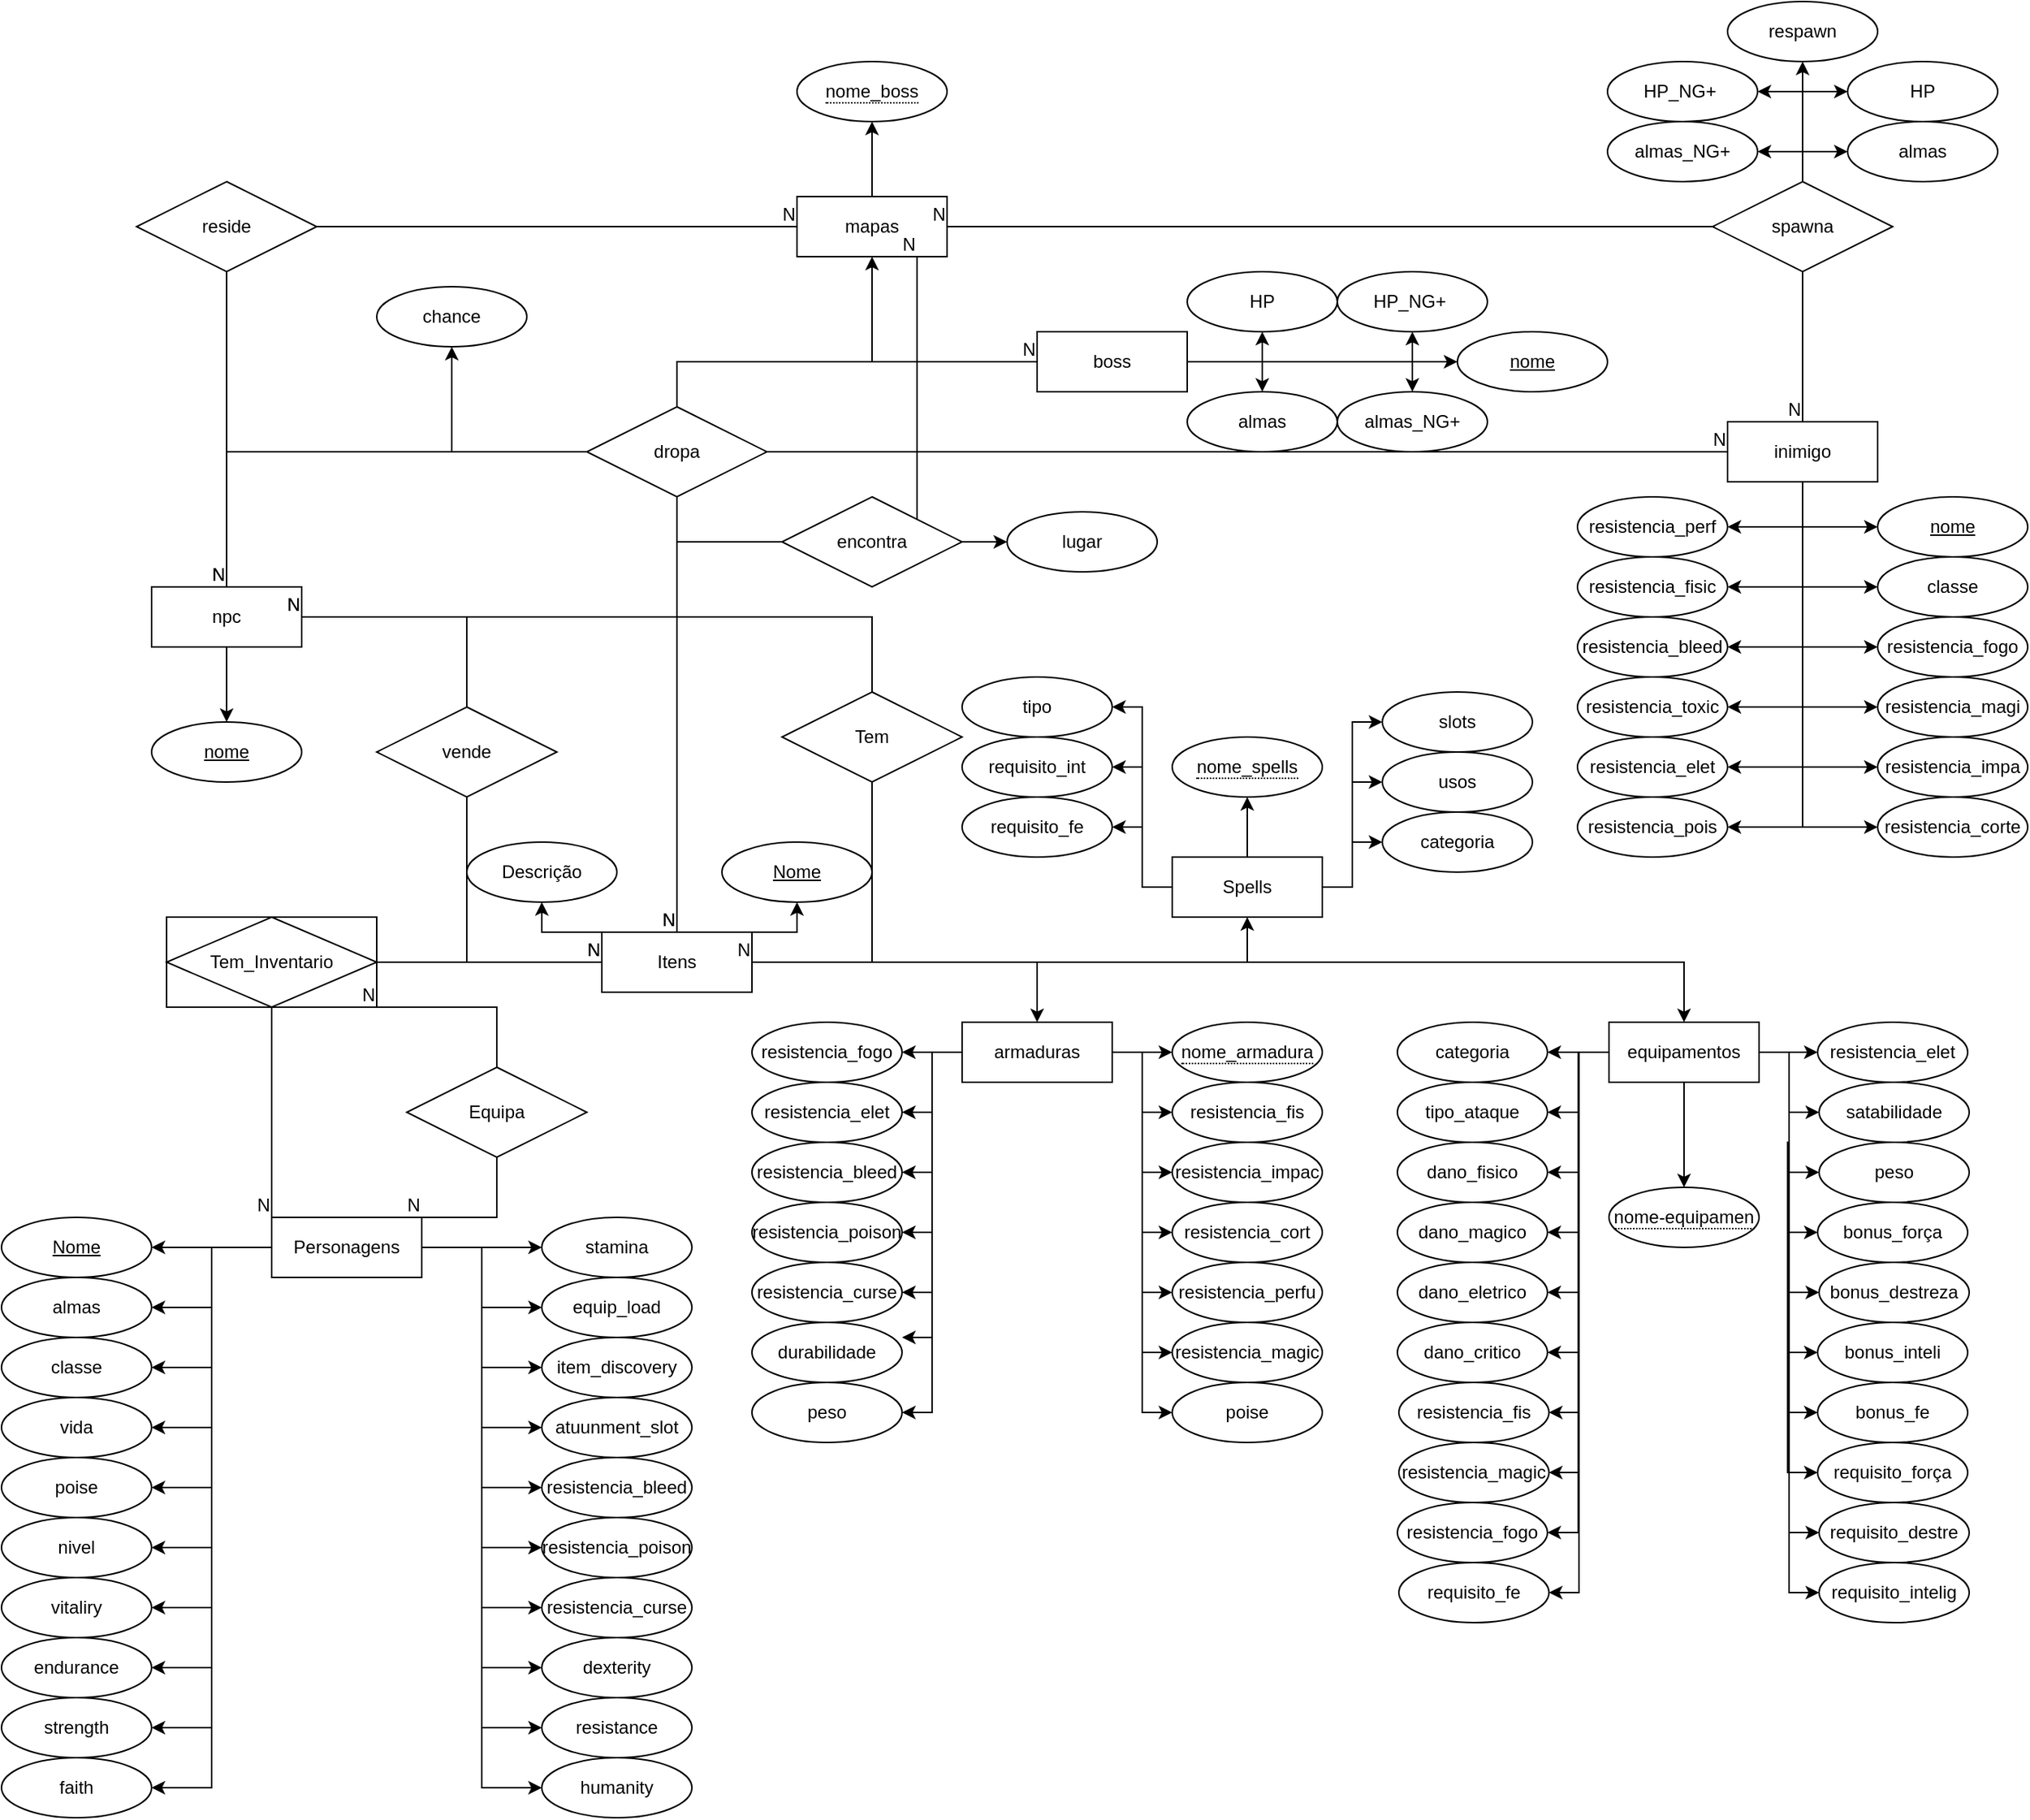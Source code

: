 <mxfile version="21.1.2" type="device">
  <diagram id="C5RBs43oDa-KdzZeNtuy" name="Page-1">
    <mxGraphModel dx="1318" dy="1701" grid="1" gridSize="10" guides="1" tooltips="1" connect="1" arrows="1" fold="1" page="1" pageScale="1" pageWidth="827" pageHeight="1169" math="0" shadow="0">
      <root>
        <mxCell id="WIyWlLk6GJQsqaUBKTNV-0" />
        <mxCell id="WIyWlLk6GJQsqaUBKTNV-1" parent="WIyWlLk6GJQsqaUBKTNV-0" />
        <mxCell id="j27dEvf3UT6huoDrGfdZ-16" style="edgeStyle=orthogonalEdgeStyle;rounded=0;orthogonalLoop=1;jettySize=auto;html=1;entryX=0.5;entryY=1;entryDx=0;entryDy=0;exitX=1;exitY=0;exitDx=0;exitDy=0;" edge="1" parent="WIyWlLk6GJQsqaUBKTNV-1" source="j27dEvf3UT6huoDrGfdZ-13" target="j27dEvf3UT6huoDrGfdZ-15">
          <mxGeometry relative="1" as="geometry" />
        </mxCell>
        <mxCell id="j27dEvf3UT6huoDrGfdZ-17" style="edgeStyle=orthogonalEdgeStyle;rounded=0;orthogonalLoop=1;jettySize=auto;html=1;entryX=0.5;entryY=1;entryDx=0;entryDy=0;exitX=0;exitY=0;exitDx=0;exitDy=0;" edge="1" parent="WIyWlLk6GJQsqaUBKTNV-1" source="j27dEvf3UT6huoDrGfdZ-13" target="j27dEvf3UT6huoDrGfdZ-14">
          <mxGeometry relative="1" as="geometry">
            <mxPoint x="670" y="200" as="targetPoint" />
            <Array as="points">
              <mxPoint x="530" y="250" />
            </Array>
          </mxGeometry>
        </mxCell>
        <mxCell id="j27dEvf3UT6huoDrGfdZ-262" style="edgeStyle=orthogonalEdgeStyle;rounded=0;orthogonalLoop=1;jettySize=auto;html=1;entryX=0.5;entryY=0;entryDx=0;entryDy=0;" edge="1" parent="WIyWlLk6GJQsqaUBKTNV-1" source="j27dEvf3UT6huoDrGfdZ-13" target="j27dEvf3UT6huoDrGfdZ-169">
          <mxGeometry relative="1" as="geometry" />
        </mxCell>
        <mxCell id="j27dEvf3UT6huoDrGfdZ-263" style="edgeStyle=orthogonalEdgeStyle;rounded=0;orthogonalLoop=1;jettySize=auto;html=1;entryX=0.5;entryY=1;entryDx=0;entryDy=0;" edge="1" parent="WIyWlLk6GJQsqaUBKTNV-1" source="j27dEvf3UT6huoDrGfdZ-13" target="j27dEvf3UT6huoDrGfdZ-149">
          <mxGeometry relative="1" as="geometry" />
        </mxCell>
        <mxCell id="j27dEvf3UT6huoDrGfdZ-264" style="edgeStyle=orthogonalEdgeStyle;rounded=0;orthogonalLoop=1;jettySize=auto;html=1;entryX=0.5;entryY=0;entryDx=0;entryDy=0;" edge="1" parent="WIyWlLk6GJQsqaUBKTNV-1" source="j27dEvf3UT6huoDrGfdZ-13" target="j27dEvf3UT6huoDrGfdZ-210">
          <mxGeometry relative="1" as="geometry" />
        </mxCell>
        <mxCell id="j27dEvf3UT6huoDrGfdZ-13" value="Itens" style="whiteSpace=wrap;html=1;align=center;" vertex="1" parent="WIyWlLk6GJQsqaUBKTNV-1">
          <mxGeometry x="570" y="250" width="100" height="40" as="geometry" />
        </mxCell>
        <mxCell id="j27dEvf3UT6huoDrGfdZ-14" value="Descrição" style="ellipse;whiteSpace=wrap;html=1;align=center;" vertex="1" parent="WIyWlLk6GJQsqaUBKTNV-1">
          <mxGeometry x="480" y="190" width="100" height="40" as="geometry" />
        </mxCell>
        <mxCell id="j27dEvf3UT6huoDrGfdZ-15" value="Nome" style="ellipse;whiteSpace=wrap;html=1;align=center;fontStyle=4;" vertex="1" parent="WIyWlLk6GJQsqaUBKTNV-1">
          <mxGeometry x="650" y="190" width="100" height="40" as="geometry" />
        </mxCell>
        <mxCell id="j27dEvf3UT6huoDrGfdZ-105" style="edgeStyle=orthogonalEdgeStyle;rounded=0;orthogonalLoop=1;jettySize=auto;html=1;entryX=1;entryY=0.5;entryDx=0;entryDy=0;" edge="1" parent="WIyWlLk6GJQsqaUBKTNV-1" source="j27dEvf3UT6huoDrGfdZ-18" target="j27dEvf3UT6huoDrGfdZ-84">
          <mxGeometry relative="1" as="geometry" />
        </mxCell>
        <mxCell id="j27dEvf3UT6huoDrGfdZ-106" style="edgeStyle=orthogonalEdgeStyle;rounded=0;orthogonalLoop=1;jettySize=auto;html=1;entryX=1;entryY=0.5;entryDx=0;entryDy=0;" edge="1" parent="WIyWlLk6GJQsqaUBKTNV-1" source="j27dEvf3UT6huoDrGfdZ-18" target="j27dEvf3UT6huoDrGfdZ-83">
          <mxGeometry relative="1" as="geometry" />
        </mxCell>
        <mxCell id="j27dEvf3UT6huoDrGfdZ-107" style="edgeStyle=orthogonalEdgeStyle;rounded=0;orthogonalLoop=1;jettySize=auto;html=1;entryX=1;entryY=0.5;entryDx=0;entryDy=0;" edge="1" parent="WIyWlLk6GJQsqaUBKTNV-1" source="j27dEvf3UT6huoDrGfdZ-18" target="j27dEvf3UT6huoDrGfdZ-85">
          <mxGeometry relative="1" as="geometry" />
        </mxCell>
        <mxCell id="j27dEvf3UT6huoDrGfdZ-108" style="edgeStyle=orthogonalEdgeStyle;rounded=0;orthogonalLoop=1;jettySize=auto;html=1;entryX=1;entryY=0.5;entryDx=0;entryDy=0;" edge="1" parent="WIyWlLk6GJQsqaUBKTNV-1" source="j27dEvf3UT6huoDrGfdZ-18" target="j27dEvf3UT6huoDrGfdZ-86">
          <mxGeometry relative="1" as="geometry" />
        </mxCell>
        <mxCell id="j27dEvf3UT6huoDrGfdZ-109" style="edgeStyle=orthogonalEdgeStyle;rounded=0;orthogonalLoop=1;jettySize=auto;html=1;entryX=0;entryY=0.5;entryDx=0;entryDy=0;" edge="1" parent="WIyWlLk6GJQsqaUBKTNV-1" source="j27dEvf3UT6huoDrGfdZ-18" target="j27dEvf3UT6huoDrGfdZ-87">
          <mxGeometry relative="1" as="geometry" />
        </mxCell>
        <mxCell id="j27dEvf3UT6huoDrGfdZ-110" style="edgeStyle=orthogonalEdgeStyle;rounded=0;orthogonalLoop=1;jettySize=auto;html=1;entryX=0;entryY=0.5;entryDx=0;entryDy=0;" edge="1" parent="WIyWlLk6GJQsqaUBKTNV-1" source="j27dEvf3UT6huoDrGfdZ-18" target="j27dEvf3UT6huoDrGfdZ-88">
          <mxGeometry relative="1" as="geometry" />
        </mxCell>
        <mxCell id="j27dEvf3UT6huoDrGfdZ-111" style="edgeStyle=orthogonalEdgeStyle;rounded=0;orthogonalLoop=1;jettySize=auto;html=1;entryX=0;entryY=0.5;entryDx=0;entryDy=0;" edge="1" parent="WIyWlLk6GJQsqaUBKTNV-1" source="j27dEvf3UT6huoDrGfdZ-18" target="j27dEvf3UT6huoDrGfdZ-89">
          <mxGeometry relative="1" as="geometry" />
        </mxCell>
        <mxCell id="j27dEvf3UT6huoDrGfdZ-112" style="edgeStyle=orthogonalEdgeStyle;rounded=0;orthogonalLoop=1;jettySize=auto;html=1;entryX=0;entryY=0.5;entryDx=0;entryDy=0;" edge="1" parent="WIyWlLk6GJQsqaUBKTNV-1" source="j27dEvf3UT6huoDrGfdZ-18" target="j27dEvf3UT6huoDrGfdZ-90">
          <mxGeometry relative="1" as="geometry" />
        </mxCell>
        <mxCell id="j27dEvf3UT6huoDrGfdZ-113" style="edgeStyle=orthogonalEdgeStyle;rounded=0;orthogonalLoop=1;jettySize=auto;html=1;entryX=0;entryY=0.5;entryDx=0;entryDy=0;" edge="1" parent="WIyWlLk6GJQsqaUBKTNV-1" source="j27dEvf3UT6huoDrGfdZ-18" target="j27dEvf3UT6huoDrGfdZ-91">
          <mxGeometry relative="1" as="geometry" />
        </mxCell>
        <mxCell id="j27dEvf3UT6huoDrGfdZ-114" style="edgeStyle=orthogonalEdgeStyle;rounded=0;orthogonalLoop=1;jettySize=auto;html=1;entryX=0;entryY=0.5;entryDx=0;entryDy=0;" edge="1" parent="WIyWlLk6GJQsqaUBKTNV-1" source="j27dEvf3UT6huoDrGfdZ-18" target="j27dEvf3UT6huoDrGfdZ-92">
          <mxGeometry relative="1" as="geometry" />
        </mxCell>
        <mxCell id="j27dEvf3UT6huoDrGfdZ-115" style="edgeStyle=orthogonalEdgeStyle;rounded=0;orthogonalLoop=1;jettySize=auto;html=1;entryX=0;entryY=0.5;entryDx=0;entryDy=0;" edge="1" parent="WIyWlLk6GJQsqaUBKTNV-1" source="j27dEvf3UT6huoDrGfdZ-18" target="j27dEvf3UT6huoDrGfdZ-93">
          <mxGeometry relative="1" as="geometry" />
        </mxCell>
        <mxCell id="j27dEvf3UT6huoDrGfdZ-116" style="edgeStyle=orthogonalEdgeStyle;rounded=0;orthogonalLoop=1;jettySize=auto;html=1;entryX=1;entryY=0.5;entryDx=0;entryDy=0;" edge="1" parent="WIyWlLk6GJQsqaUBKTNV-1" source="j27dEvf3UT6huoDrGfdZ-18" target="j27dEvf3UT6huoDrGfdZ-94">
          <mxGeometry relative="1" as="geometry" />
        </mxCell>
        <mxCell id="j27dEvf3UT6huoDrGfdZ-117" style="edgeStyle=orthogonalEdgeStyle;rounded=0;orthogonalLoop=1;jettySize=auto;html=1;entryX=1;entryY=0.5;entryDx=0;entryDy=0;" edge="1" parent="WIyWlLk6GJQsqaUBKTNV-1" source="j27dEvf3UT6huoDrGfdZ-18" target="j27dEvf3UT6huoDrGfdZ-95">
          <mxGeometry relative="1" as="geometry" />
        </mxCell>
        <mxCell id="j27dEvf3UT6huoDrGfdZ-118" style="edgeStyle=orthogonalEdgeStyle;rounded=0;orthogonalLoop=1;jettySize=auto;html=1;entryX=1;entryY=0.5;entryDx=0;entryDy=0;" edge="1" parent="WIyWlLk6GJQsqaUBKTNV-1" source="j27dEvf3UT6huoDrGfdZ-18" target="j27dEvf3UT6huoDrGfdZ-96">
          <mxGeometry relative="1" as="geometry" />
        </mxCell>
        <mxCell id="j27dEvf3UT6huoDrGfdZ-119" style="edgeStyle=orthogonalEdgeStyle;rounded=0;orthogonalLoop=1;jettySize=auto;html=1;entryX=1;entryY=0.5;entryDx=0;entryDy=0;" edge="1" parent="WIyWlLk6GJQsqaUBKTNV-1" source="j27dEvf3UT6huoDrGfdZ-18" target="j27dEvf3UT6huoDrGfdZ-97">
          <mxGeometry relative="1" as="geometry" />
        </mxCell>
        <mxCell id="j27dEvf3UT6huoDrGfdZ-120" style="edgeStyle=orthogonalEdgeStyle;rounded=0;orthogonalLoop=1;jettySize=auto;html=1;entryX=1;entryY=0.5;entryDx=0;entryDy=0;" edge="1" parent="WIyWlLk6GJQsqaUBKTNV-1" source="j27dEvf3UT6huoDrGfdZ-18" target="j27dEvf3UT6huoDrGfdZ-98">
          <mxGeometry relative="1" as="geometry" />
        </mxCell>
        <mxCell id="j27dEvf3UT6huoDrGfdZ-121" style="edgeStyle=orthogonalEdgeStyle;rounded=0;orthogonalLoop=1;jettySize=auto;html=1;entryX=1;entryY=0.5;entryDx=0;entryDy=0;" edge="1" parent="WIyWlLk6GJQsqaUBKTNV-1" source="j27dEvf3UT6huoDrGfdZ-18" target="j27dEvf3UT6huoDrGfdZ-101">
          <mxGeometry relative="1" as="geometry" />
        </mxCell>
        <mxCell id="j27dEvf3UT6huoDrGfdZ-122" style="edgeStyle=orthogonalEdgeStyle;rounded=0;orthogonalLoop=1;jettySize=auto;html=1;entryX=0;entryY=0.5;entryDx=0;entryDy=0;" edge="1" parent="WIyWlLk6GJQsqaUBKTNV-1" source="j27dEvf3UT6huoDrGfdZ-18" target="j27dEvf3UT6huoDrGfdZ-99">
          <mxGeometry relative="1" as="geometry" />
        </mxCell>
        <mxCell id="j27dEvf3UT6huoDrGfdZ-123" style="edgeStyle=orthogonalEdgeStyle;rounded=0;orthogonalLoop=1;jettySize=auto;html=1;entryX=0;entryY=0.5;entryDx=0;entryDy=0;" edge="1" parent="WIyWlLk6GJQsqaUBKTNV-1" source="j27dEvf3UT6huoDrGfdZ-18" target="j27dEvf3UT6huoDrGfdZ-100">
          <mxGeometry relative="1" as="geometry" />
        </mxCell>
        <mxCell id="j27dEvf3UT6huoDrGfdZ-124" style="edgeStyle=orthogonalEdgeStyle;rounded=0;orthogonalLoop=1;jettySize=auto;html=1;entryX=0;entryY=0.5;entryDx=0;entryDy=0;" edge="1" parent="WIyWlLk6GJQsqaUBKTNV-1" source="j27dEvf3UT6huoDrGfdZ-18" target="j27dEvf3UT6huoDrGfdZ-102">
          <mxGeometry relative="1" as="geometry" />
        </mxCell>
        <mxCell id="j27dEvf3UT6huoDrGfdZ-18" value="Personagens" style="whiteSpace=wrap;html=1;align=center;" vertex="1" parent="WIyWlLk6GJQsqaUBKTNV-1">
          <mxGeometry x="350" y="440" width="100" height="40" as="geometry" />
        </mxCell>
        <mxCell id="j27dEvf3UT6huoDrGfdZ-83" value="almas" style="ellipse;whiteSpace=wrap;html=1;align=center;" vertex="1" parent="WIyWlLk6GJQsqaUBKTNV-1">
          <mxGeometry x="170" y="480" width="100" height="40" as="geometry" />
        </mxCell>
        <mxCell id="j27dEvf3UT6huoDrGfdZ-85" value="classe" style="ellipse;whiteSpace=wrap;html=1;align=center;" vertex="1" parent="WIyWlLk6GJQsqaUBKTNV-1">
          <mxGeometry x="170" y="520" width="100" height="40" as="geometry" />
        </mxCell>
        <mxCell id="j27dEvf3UT6huoDrGfdZ-86" value="vida" style="ellipse;whiteSpace=wrap;html=1;align=center;" vertex="1" parent="WIyWlLk6GJQsqaUBKTNV-1">
          <mxGeometry x="170" y="560" width="100" height="40" as="geometry" />
        </mxCell>
        <mxCell id="j27dEvf3UT6huoDrGfdZ-87" value="stamina" style="ellipse;whiteSpace=wrap;html=1;align=center;" vertex="1" parent="WIyWlLk6GJQsqaUBKTNV-1">
          <mxGeometry x="530" y="440" width="100" height="40" as="geometry" />
        </mxCell>
        <mxCell id="j27dEvf3UT6huoDrGfdZ-84" value="Nome" style="ellipse;whiteSpace=wrap;html=1;align=center;fontStyle=4;" vertex="1" parent="WIyWlLk6GJQsqaUBKTNV-1">
          <mxGeometry x="170" y="440" width="100" height="40" as="geometry" />
        </mxCell>
        <mxCell id="j27dEvf3UT6huoDrGfdZ-88" value="equip_load" style="ellipse;whiteSpace=wrap;html=1;align=center;" vertex="1" parent="WIyWlLk6GJQsqaUBKTNV-1">
          <mxGeometry x="530" y="480" width="100" height="40" as="geometry" />
        </mxCell>
        <mxCell id="j27dEvf3UT6huoDrGfdZ-89" value="item_discovery" style="ellipse;whiteSpace=wrap;html=1;align=center;" vertex="1" parent="WIyWlLk6GJQsqaUBKTNV-1">
          <mxGeometry x="530" y="520" width="100" height="40" as="geometry" />
        </mxCell>
        <mxCell id="j27dEvf3UT6huoDrGfdZ-90" value="atuunment_slot" style="ellipse;whiteSpace=wrap;html=1;align=center;" vertex="1" parent="WIyWlLk6GJQsqaUBKTNV-1">
          <mxGeometry x="530" y="560" width="100" height="40" as="geometry" />
        </mxCell>
        <mxCell id="j27dEvf3UT6huoDrGfdZ-91" value="resistencia_bleed" style="ellipse;whiteSpace=wrap;html=1;align=center;" vertex="1" parent="WIyWlLk6GJQsqaUBKTNV-1">
          <mxGeometry x="530" y="600" width="100" height="40" as="geometry" />
        </mxCell>
        <mxCell id="j27dEvf3UT6huoDrGfdZ-92" value="resistencia_poison" style="ellipse;whiteSpace=wrap;html=1;align=center;" vertex="1" parent="WIyWlLk6GJQsqaUBKTNV-1">
          <mxGeometry x="530" y="640" width="100" height="40" as="geometry" />
        </mxCell>
        <mxCell id="j27dEvf3UT6huoDrGfdZ-93" value="resistencia_curse" style="ellipse;whiteSpace=wrap;html=1;align=center;" vertex="1" parent="WIyWlLk6GJQsqaUBKTNV-1">
          <mxGeometry x="530" y="680" width="100" height="40" as="geometry" />
        </mxCell>
        <mxCell id="j27dEvf3UT6huoDrGfdZ-94" value="poise" style="ellipse;whiteSpace=wrap;html=1;align=center;" vertex="1" parent="WIyWlLk6GJQsqaUBKTNV-1">
          <mxGeometry x="170" y="600" width="100" height="40" as="geometry" />
        </mxCell>
        <mxCell id="j27dEvf3UT6huoDrGfdZ-95" value="nivel" style="ellipse;whiteSpace=wrap;html=1;align=center;" vertex="1" parent="WIyWlLk6GJQsqaUBKTNV-1">
          <mxGeometry x="170" y="640" width="100" height="40" as="geometry" />
        </mxCell>
        <mxCell id="j27dEvf3UT6huoDrGfdZ-96" value="vitaliry" style="ellipse;whiteSpace=wrap;html=1;align=center;" vertex="1" parent="WIyWlLk6GJQsqaUBKTNV-1">
          <mxGeometry x="170" y="680" width="100" height="40" as="geometry" />
        </mxCell>
        <mxCell id="j27dEvf3UT6huoDrGfdZ-97" value="endurance" style="ellipse;whiteSpace=wrap;html=1;align=center;" vertex="1" parent="WIyWlLk6GJQsqaUBKTNV-1">
          <mxGeometry x="170" y="720" width="100" height="40" as="geometry" />
        </mxCell>
        <mxCell id="j27dEvf3UT6huoDrGfdZ-98" value="strength" style="ellipse;whiteSpace=wrap;html=1;align=center;" vertex="1" parent="WIyWlLk6GJQsqaUBKTNV-1">
          <mxGeometry x="170" y="760" width="100" height="40" as="geometry" />
        </mxCell>
        <mxCell id="j27dEvf3UT6huoDrGfdZ-99" value="dexterity" style="ellipse;whiteSpace=wrap;html=1;align=center;" vertex="1" parent="WIyWlLk6GJQsqaUBKTNV-1">
          <mxGeometry x="530" y="720" width="100" height="40" as="geometry" />
        </mxCell>
        <mxCell id="j27dEvf3UT6huoDrGfdZ-100" value="resistance" style="ellipse;whiteSpace=wrap;html=1;align=center;" vertex="1" parent="WIyWlLk6GJQsqaUBKTNV-1">
          <mxGeometry x="530" y="760" width="100" height="40" as="geometry" />
        </mxCell>
        <mxCell id="j27dEvf3UT6huoDrGfdZ-101" value="faith" style="ellipse;whiteSpace=wrap;html=1;align=center;" vertex="1" parent="WIyWlLk6GJQsqaUBKTNV-1">
          <mxGeometry x="170" y="800" width="100" height="40" as="geometry" />
        </mxCell>
        <mxCell id="j27dEvf3UT6huoDrGfdZ-102" value="humanity" style="ellipse;whiteSpace=wrap;html=1;align=center;" vertex="1" parent="WIyWlLk6GJQsqaUBKTNV-1">
          <mxGeometry x="530" y="800" width="100" height="40" as="geometry" />
        </mxCell>
        <mxCell id="j27dEvf3UT6huoDrGfdZ-135" value="" style="endArrow=none;html=1;rounded=0;entryX=0;entryY=0;entryDx=0;entryDy=0;exitX=0.5;exitY=1;exitDx=0;exitDy=0;" edge="1" parent="WIyWlLk6GJQsqaUBKTNV-1" source="j27dEvf3UT6huoDrGfdZ-141" target="j27dEvf3UT6huoDrGfdZ-18">
          <mxGeometry relative="1" as="geometry">
            <mxPoint x="400" y="360" as="sourcePoint" />
            <mxPoint x="440" y="260" as="targetPoint" />
          </mxGeometry>
        </mxCell>
        <mxCell id="j27dEvf3UT6huoDrGfdZ-136" value="N" style="resizable=0;html=1;whiteSpace=wrap;align=right;verticalAlign=bottom;" connectable="0" vertex="1" parent="j27dEvf3UT6huoDrGfdZ-135">
          <mxGeometry x="1" relative="1" as="geometry" />
        </mxCell>
        <mxCell id="j27dEvf3UT6huoDrGfdZ-139" value="" style="endArrow=none;html=1;rounded=0;exitX=1;exitY=0.5;exitDx=0;exitDy=0;entryX=0;entryY=0.5;entryDx=0;entryDy=0;" edge="1" parent="WIyWlLk6GJQsqaUBKTNV-1" source="j27dEvf3UT6huoDrGfdZ-141" target="j27dEvf3UT6huoDrGfdZ-13">
          <mxGeometry relative="1" as="geometry">
            <mxPoint x="460" y="330" as="sourcePoint" />
            <mxPoint x="350" y="270" as="targetPoint" />
          </mxGeometry>
        </mxCell>
        <mxCell id="j27dEvf3UT6huoDrGfdZ-140" value="N" style="resizable=0;html=1;whiteSpace=wrap;align=right;verticalAlign=bottom;" connectable="0" vertex="1" parent="j27dEvf3UT6huoDrGfdZ-139">
          <mxGeometry x="1" relative="1" as="geometry" />
        </mxCell>
        <mxCell id="j27dEvf3UT6huoDrGfdZ-141" value="Tem_Inventario" style="shape=associativeEntity;whiteSpace=wrap;html=1;align=center;" vertex="1" parent="WIyWlLk6GJQsqaUBKTNV-1">
          <mxGeometry x="280" y="240" width="140" height="60" as="geometry" />
        </mxCell>
        <mxCell id="j27dEvf3UT6huoDrGfdZ-142" value="Equipa" style="shape=rhombus;perimeter=rhombusPerimeter;whiteSpace=wrap;html=1;align=center;" vertex="1" parent="WIyWlLk6GJQsqaUBKTNV-1">
          <mxGeometry x="440" y="340" width="120" height="60" as="geometry" />
        </mxCell>
        <mxCell id="j27dEvf3UT6huoDrGfdZ-145" value="" style="endArrow=none;html=1;rounded=0;entryX=1;entryY=0;entryDx=0;entryDy=0;exitX=0.5;exitY=1;exitDx=0;exitDy=0;" edge="1" parent="WIyWlLk6GJQsqaUBKTNV-1" source="j27dEvf3UT6huoDrGfdZ-142" target="j27dEvf3UT6huoDrGfdZ-18">
          <mxGeometry relative="1" as="geometry">
            <mxPoint x="360" y="360" as="sourcePoint" />
            <mxPoint x="360" y="450" as="targetPoint" />
            <Array as="points">
              <mxPoint x="500" y="440" />
            </Array>
          </mxGeometry>
        </mxCell>
        <mxCell id="j27dEvf3UT6huoDrGfdZ-146" value="N" style="resizable=0;html=1;whiteSpace=wrap;align=right;verticalAlign=bottom;" connectable="0" vertex="1" parent="j27dEvf3UT6huoDrGfdZ-145">
          <mxGeometry x="1" relative="1" as="geometry" />
        </mxCell>
        <mxCell id="j27dEvf3UT6huoDrGfdZ-147" value="" style="endArrow=none;html=1;rounded=0;exitX=0.5;exitY=0;exitDx=0;exitDy=0;entryX=1;entryY=1;entryDx=0;entryDy=0;" edge="1" parent="WIyWlLk6GJQsqaUBKTNV-1" source="j27dEvf3UT6huoDrGfdZ-142" target="j27dEvf3UT6huoDrGfdZ-141">
          <mxGeometry relative="1" as="geometry">
            <mxPoint x="500" y="380" as="sourcePoint" />
            <mxPoint x="600" y="320" as="targetPoint" />
            <Array as="points">
              <mxPoint x="500" y="300" />
            </Array>
          </mxGeometry>
        </mxCell>
        <mxCell id="j27dEvf3UT6huoDrGfdZ-148" value="N" style="resizable=0;html=1;whiteSpace=wrap;align=right;verticalAlign=bottom;" connectable="0" vertex="1" parent="j27dEvf3UT6huoDrGfdZ-147">
          <mxGeometry x="1" relative="1" as="geometry" />
        </mxCell>
        <mxCell id="j27dEvf3UT6huoDrGfdZ-203" style="edgeStyle=orthogonalEdgeStyle;rounded=0;orthogonalLoop=1;jettySize=auto;html=1;entryX=1;entryY=0.5;entryDx=0;entryDy=0;" edge="1" parent="WIyWlLk6GJQsqaUBKTNV-1" source="j27dEvf3UT6huoDrGfdZ-149" target="j27dEvf3UT6huoDrGfdZ-156">
          <mxGeometry relative="1" as="geometry" />
        </mxCell>
        <mxCell id="j27dEvf3UT6huoDrGfdZ-204" style="edgeStyle=orthogonalEdgeStyle;rounded=0;orthogonalLoop=1;jettySize=auto;html=1;entryX=1;entryY=0.5;entryDx=0;entryDy=0;" edge="1" parent="WIyWlLk6GJQsqaUBKTNV-1" source="j27dEvf3UT6huoDrGfdZ-149" target="j27dEvf3UT6huoDrGfdZ-154">
          <mxGeometry relative="1" as="geometry" />
        </mxCell>
        <mxCell id="j27dEvf3UT6huoDrGfdZ-205" style="edgeStyle=orthogonalEdgeStyle;rounded=0;orthogonalLoop=1;jettySize=auto;html=1;entryX=1;entryY=0.5;entryDx=0;entryDy=0;" edge="1" parent="WIyWlLk6GJQsqaUBKTNV-1" source="j27dEvf3UT6huoDrGfdZ-149" target="j27dEvf3UT6huoDrGfdZ-155">
          <mxGeometry relative="1" as="geometry" />
        </mxCell>
        <mxCell id="j27dEvf3UT6huoDrGfdZ-206" style="edgeStyle=orthogonalEdgeStyle;rounded=0;orthogonalLoop=1;jettySize=auto;html=1;entryX=0;entryY=0.5;entryDx=0;entryDy=0;" edge="1" parent="WIyWlLk6GJQsqaUBKTNV-1" source="j27dEvf3UT6huoDrGfdZ-149" target="j27dEvf3UT6huoDrGfdZ-153">
          <mxGeometry relative="1" as="geometry" />
        </mxCell>
        <mxCell id="j27dEvf3UT6huoDrGfdZ-207" style="edgeStyle=orthogonalEdgeStyle;rounded=0;orthogonalLoop=1;jettySize=auto;html=1;entryX=0;entryY=0.5;entryDx=0;entryDy=0;" edge="1" parent="WIyWlLk6GJQsqaUBKTNV-1" source="j27dEvf3UT6huoDrGfdZ-149" target="j27dEvf3UT6huoDrGfdZ-152">
          <mxGeometry relative="1" as="geometry" />
        </mxCell>
        <mxCell id="j27dEvf3UT6huoDrGfdZ-208" style="edgeStyle=orthogonalEdgeStyle;rounded=0;orthogonalLoop=1;jettySize=auto;html=1;entryX=0;entryY=0.5;entryDx=0;entryDy=0;" edge="1" parent="WIyWlLk6GJQsqaUBKTNV-1" source="j27dEvf3UT6huoDrGfdZ-149" target="j27dEvf3UT6huoDrGfdZ-151">
          <mxGeometry relative="1" as="geometry" />
        </mxCell>
        <mxCell id="j27dEvf3UT6huoDrGfdZ-209" style="edgeStyle=orthogonalEdgeStyle;rounded=0;orthogonalLoop=1;jettySize=auto;html=1;entryX=0.5;entryY=1;entryDx=0;entryDy=0;" edge="1" parent="WIyWlLk6GJQsqaUBKTNV-1" source="j27dEvf3UT6huoDrGfdZ-149" target="j27dEvf3UT6huoDrGfdZ-150">
          <mxGeometry relative="1" as="geometry" />
        </mxCell>
        <mxCell id="j27dEvf3UT6huoDrGfdZ-149" value="Spells" style="whiteSpace=wrap;html=1;align=center;" vertex="1" parent="WIyWlLk6GJQsqaUBKTNV-1">
          <mxGeometry x="950" y="200" width="100" height="40" as="geometry" />
        </mxCell>
        <mxCell id="j27dEvf3UT6huoDrGfdZ-150" value="&lt;span style=&quot;border-bottom: 1px dotted&quot;&gt;nome_spells&lt;/span&gt;" style="ellipse;whiteSpace=wrap;html=1;align=center;" vertex="1" parent="WIyWlLk6GJQsqaUBKTNV-1">
          <mxGeometry x="950" y="120" width="100" height="40" as="geometry" />
        </mxCell>
        <mxCell id="j27dEvf3UT6huoDrGfdZ-151" value="categoria" style="ellipse;whiteSpace=wrap;html=1;align=center;" vertex="1" parent="WIyWlLk6GJQsqaUBKTNV-1">
          <mxGeometry x="1090" y="170" width="100" height="40" as="geometry" />
        </mxCell>
        <mxCell id="j27dEvf3UT6huoDrGfdZ-152" value="usos" style="ellipse;whiteSpace=wrap;html=1;align=center;" vertex="1" parent="WIyWlLk6GJQsqaUBKTNV-1">
          <mxGeometry x="1090" y="130" width="100" height="40" as="geometry" />
        </mxCell>
        <mxCell id="j27dEvf3UT6huoDrGfdZ-153" value="slots" style="ellipse;whiteSpace=wrap;html=1;align=center;" vertex="1" parent="WIyWlLk6GJQsqaUBKTNV-1">
          <mxGeometry x="1090" y="90" width="100" height="40" as="geometry" />
        </mxCell>
        <mxCell id="j27dEvf3UT6huoDrGfdZ-154" value="requisito_int" style="ellipse;whiteSpace=wrap;html=1;align=center;" vertex="1" parent="WIyWlLk6GJQsqaUBKTNV-1">
          <mxGeometry x="810" y="120" width="100" height="40" as="geometry" />
        </mxCell>
        <mxCell id="j27dEvf3UT6huoDrGfdZ-155" value="requisito_fe" style="ellipse;whiteSpace=wrap;html=1;align=center;" vertex="1" parent="WIyWlLk6GJQsqaUBKTNV-1">
          <mxGeometry x="810" y="160" width="100" height="40" as="geometry" />
        </mxCell>
        <mxCell id="j27dEvf3UT6huoDrGfdZ-156" value="tipo" style="ellipse;whiteSpace=wrap;html=1;align=center;" vertex="1" parent="WIyWlLk6GJQsqaUBKTNV-1">
          <mxGeometry x="810" y="80" width="100" height="40" as="geometry" />
        </mxCell>
        <mxCell id="j27dEvf3UT6huoDrGfdZ-188" style="edgeStyle=orthogonalEdgeStyle;rounded=0;orthogonalLoop=1;jettySize=auto;html=1;entryX=1;entryY=0.5;entryDx=0;entryDy=0;" edge="1" parent="WIyWlLk6GJQsqaUBKTNV-1" source="j27dEvf3UT6huoDrGfdZ-169" target="j27dEvf3UT6huoDrGfdZ-180">
          <mxGeometry relative="1" as="geometry" />
        </mxCell>
        <mxCell id="j27dEvf3UT6huoDrGfdZ-189" style="edgeStyle=orthogonalEdgeStyle;rounded=0;orthogonalLoop=1;jettySize=auto;html=1;entryX=0;entryY=0.5;entryDx=0;entryDy=0;" edge="1" parent="WIyWlLk6GJQsqaUBKTNV-1" source="j27dEvf3UT6huoDrGfdZ-169" target="j27dEvf3UT6huoDrGfdZ-173">
          <mxGeometry relative="1" as="geometry" />
        </mxCell>
        <mxCell id="j27dEvf3UT6huoDrGfdZ-190" style="edgeStyle=orthogonalEdgeStyle;rounded=0;orthogonalLoop=1;jettySize=auto;html=1;entryX=0;entryY=0.5;entryDx=0;entryDy=0;" edge="1" parent="WIyWlLk6GJQsqaUBKTNV-1" source="j27dEvf3UT6huoDrGfdZ-169" target="j27dEvf3UT6huoDrGfdZ-175">
          <mxGeometry relative="1" as="geometry" />
        </mxCell>
        <mxCell id="j27dEvf3UT6huoDrGfdZ-191" style="edgeStyle=orthogonalEdgeStyle;rounded=0;orthogonalLoop=1;jettySize=auto;html=1;entryX=0;entryY=0.5;entryDx=0;entryDy=0;" edge="1" parent="WIyWlLk6GJQsqaUBKTNV-1" source="j27dEvf3UT6huoDrGfdZ-169" target="j27dEvf3UT6huoDrGfdZ-176">
          <mxGeometry relative="1" as="geometry" />
        </mxCell>
        <mxCell id="j27dEvf3UT6huoDrGfdZ-192" style="edgeStyle=orthogonalEdgeStyle;rounded=0;orthogonalLoop=1;jettySize=auto;html=1;entryX=1;entryY=0.5;entryDx=0;entryDy=0;" edge="1" parent="WIyWlLk6GJQsqaUBKTNV-1" source="j27dEvf3UT6huoDrGfdZ-169" target="j27dEvf3UT6huoDrGfdZ-181">
          <mxGeometry relative="1" as="geometry" />
        </mxCell>
        <mxCell id="j27dEvf3UT6huoDrGfdZ-193" style="edgeStyle=orthogonalEdgeStyle;rounded=0;orthogonalLoop=1;jettySize=auto;html=1;entryX=1;entryY=0.5;entryDx=0;entryDy=0;" edge="1" parent="WIyWlLk6GJQsqaUBKTNV-1" source="j27dEvf3UT6huoDrGfdZ-169" target="j27dEvf3UT6huoDrGfdZ-182">
          <mxGeometry relative="1" as="geometry" />
        </mxCell>
        <mxCell id="j27dEvf3UT6huoDrGfdZ-194" style="edgeStyle=orthogonalEdgeStyle;rounded=0;orthogonalLoop=1;jettySize=auto;html=1;entryX=1;entryY=0.5;entryDx=0;entryDy=0;" edge="1" parent="WIyWlLk6GJQsqaUBKTNV-1" source="j27dEvf3UT6huoDrGfdZ-169" target="j27dEvf3UT6huoDrGfdZ-183">
          <mxGeometry relative="1" as="geometry" />
        </mxCell>
        <mxCell id="j27dEvf3UT6huoDrGfdZ-195" style="edgeStyle=orthogonalEdgeStyle;rounded=0;orthogonalLoop=1;jettySize=auto;html=1;entryX=1;entryY=0.5;entryDx=0;entryDy=0;" edge="1" parent="WIyWlLk6GJQsqaUBKTNV-1" source="j27dEvf3UT6huoDrGfdZ-169" target="j27dEvf3UT6huoDrGfdZ-184">
          <mxGeometry relative="1" as="geometry" />
        </mxCell>
        <mxCell id="j27dEvf3UT6huoDrGfdZ-196" style="edgeStyle=orthogonalEdgeStyle;rounded=0;orthogonalLoop=1;jettySize=auto;html=1;entryX=1;entryY=0.25;entryDx=0;entryDy=0;entryPerimeter=0;" edge="1" parent="WIyWlLk6GJQsqaUBKTNV-1" source="j27dEvf3UT6huoDrGfdZ-169" target="j27dEvf3UT6huoDrGfdZ-185">
          <mxGeometry relative="1" as="geometry" />
        </mxCell>
        <mxCell id="j27dEvf3UT6huoDrGfdZ-197" style="edgeStyle=orthogonalEdgeStyle;rounded=0;orthogonalLoop=1;jettySize=auto;html=1;entryX=1;entryY=0.5;entryDx=0;entryDy=0;" edge="1" parent="WIyWlLk6GJQsqaUBKTNV-1" source="j27dEvf3UT6huoDrGfdZ-169" target="j27dEvf3UT6huoDrGfdZ-186">
          <mxGeometry relative="1" as="geometry" />
        </mxCell>
        <mxCell id="j27dEvf3UT6huoDrGfdZ-198" style="edgeStyle=orthogonalEdgeStyle;rounded=0;orthogonalLoop=1;jettySize=auto;html=1;entryX=0;entryY=0.5;entryDx=0;entryDy=0;" edge="1" parent="WIyWlLk6GJQsqaUBKTNV-1" source="j27dEvf3UT6huoDrGfdZ-169" target="j27dEvf3UT6huoDrGfdZ-177">
          <mxGeometry relative="1" as="geometry" />
        </mxCell>
        <mxCell id="j27dEvf3UT6huoDrGfdZ-199" style="edgeStyle=orthogonalEdgeStyle;rounded=0;orthogonalLoop=1;jettySize=auto;html=1;entryX=0;entryY=0.5;entryDx=0;entryDy=0;" edge="1" parent="WIyWlLk6GJQsqaUBKTNV-1" source="j27dEvf3UT6huoDrGfdZ-169" target="j27dEvf3UT6huoDrGfdZ-178">
          <mxGeometry relative="1" as="geometry" />
        </mxCell>
        <mxCell id="j27dEvf3UT6huoDrGfdZ-200" style="edgeStyle=orthogonalEdgeStyle;rounded=0;orthogonalLoop=1;jettySize=auto;html=1;entryX=0;entryY=0.5;entryDx=0;entryDy=0;" edge="1" parent="WIyWlLk6GJQsqaUBKTNV-1" source="j27dEvf3UT6huoDrGfdZ-169" target="j27dEvf3UT6huoDrGfdZ-179">
          <mxGeometry relative="1" as="geometry" />
        </mxCell>
        <mxCell id="j27dEvf3UT6huoDrGfdZ-201" style="edgeStyle=orthogonalEdgeStyle;rounded=0;orthogonalLoop=1;jettySize=auto;html=1;entryX=0;entryY=0.5;entryDx=0;entryDy=0;" edge="1" parent="WIyWlLk6GJQsqaUBKTNV-1" source="j27dEvf3UT6huoDrGfdZ-169" target="j27dEvf3UT6huoDrGfdZ-187">
          <mxGeometry relative="1" as="geometry" />
        </mxCell>
        <mxCell id="j27dEvf3UT6huoDrGfdZ-169" value="armaduras" style="whiteSpace=wrap;html=1;align=center;" vertex="1" parent="WIyWlLk6GJQsqaUBKTNV-1">
          <mxGeometry x="810" y="310" width="100" height="40" as="geometry" />
        </mxCell>
        <mxCell id="j27dEvf3UT6huoDrGfdZ-173" value="&lt;span style=&quot;border-bottom: 1px dotted&quot;&gt;nome_armadura&lt;/span&gt;" style="ellipse;whiteSpace=wrap;html=1;align=center;" vertex="1" parent="WIyWlLk6GJQsqaUBKTNV-1">
          <mxGeometry x="950" y="310" width="100" height="40" as="geometry" />
        </mxCell>
        <mxCell id="j27dEvf3UT6huoDrGfdZ-175" value="resistencia_fis" style="ellipse;whiteSpace=wrap;html=1;align=center;" vertex="1" parent="WIyWlLk6GJQsqaUBKTNV-1">
          <mxGeometry x="950" y="350" width="100" height="40" as="geometry" />
        </mxCell>
        <mxCell id="j27dEvf3UT6huoDrGfdZ-176" value="resistencia_impac" style="ellipse;whiteSpace=wrap;html=1;align=center;" vertex="1" parent="WIyWlLk6GJQsqaUBKTNV-1">
          <mxGeometry x="950" y="390" width="100" height="40" as="geometry" />
        </mxCell>
        <mxCell id="j27dEvf3UT6huoDrGfdZ-177" value="resistencia_cort" style="ellipse;whiteSpace=wrap;html=1;align=center;" vertex="1" parent="WIyWlLk6GJQsqaUBKTNV-1">
          <mxGeometry x="950" y="430" width="100" height="40" as="geometry" />
        </mxCell>
        <mxCell id="j27dEvf3UT6huoDrGfdZ-178" value="resistencia_perfu" style="ellipse;whiteSpace=wrap;html=1;align=center;" vertex="1" parent="WIyWlLk6GJQsqaUBKTNV-1">
          <mxGeometry x="950" y="470" width="100" height="40" as="geometry" />
        </mxCell>
        <mxCell id="j27dEvf3UT6huoDrGfdZ-179" value="resistencia_magic" style="ellipse;whiteSpace=wrap;html=1;align=center;" vertex="1" parent="WIyWlLk6GJQsqaUBKTNV-1">
          <mxGeometry x="950" y="510" width="100" height="40" as="geometry" />
        </mxCell>
        <mxCell id="j27dEvf3UT6huoDrGfdZ-180" value="resistencia_fogo" style="ellipse;whiteSpace=wrap;html=1;align=center;" vertex="1" parent="WIyWlLk6GJQsqaUBKTNV-1">
          <mxGeometry x="670" y="310" width="100" height="40" as="geometry" />
        </mxCell>
        <mxCell id="j27dEvf3UT6huoDrGfdZ-181" value="resistencia_elet" style="ellipse;whiteSpace=wrap;html=1;align=center;" vertex="1" parent="WIyWlLk6GJQsqaUBKTNV-1">
          <mxGeometry x="670" y="350" width="100" height="40" as="geometry" />
        </mxCell>
        <mxCell id="j27dEvf3UT6huoDrGfdZ-182" value="resistencia_bleed" style="ellipse;whiteSpace=wrap;html=1;align=center;" vertex="1" parent="WIyWlLk6GJQsqaUBKTNV-1">
          <mxGeometry x="670" y="390" width="100" height="40" as="geometry" />
        </mxCell>
        <mxCell id="j27dEvf3UT6huoDrGfdZ-183" value="resistencia_poison" style="ellipse;whiteSpace=wrap;html=1;align=center;" vertex="1" parent="WIyWlLk6GJQsqaUBKTNV-1">
          <mxGeometry x="670" y="430" width="100" height="40" as="geometry" />
        </mxCell>
        <mxCell id="j27dEvf3UT6huoDrGfdZ-184" value="resistencia_curse" style="ellipse;whiteSpace=wrap;html=1;align=center;" vertex="1" parent="WIyWlLk6GJQsqaUBKTNV-1">
          <mxGeometry x="670" y="470" width="100" height="40" as="geometry" />
        </mxCell>
        <mxCell id="j27dEvf3UT6huoDrGfdZ-185" value="durabilidade" style="ellipse;whiteSpace=wrap;html=1;align=center;" vertex="1" parent="WIyWlLk6GJQsqaUBKTNV-1">
          <mxGeometry x="670" y="510" width="100" height="40" as="geometry" />
        </mxCell>
        <mxCell id="j27dEvf3UT6huoDrGfdZ-186" value="peso" style="ellipse;whiteSpace=wrap;html=1;align=center;" vertex="1" parent="WIyWlLk6GJQsqaUBKTNV-1">
          <mxGeometry x="670" y="550" width="100" height="40" as="geometry" />
        </mxCell>
        <mxCell id="j27dEvf3UT6huoDrGfdZ-187" value="poise" style="ellipse;whiteSpace=wrap;html=1;align=center;" vertex="1" parent="WIyWlLk6GJQsqaUBKTNV-1">
          <mxGeometry x="950" y="550" width="100" height="40" as="geometry" />
        </mxCell>
        <mxCell id="j27dEvf3UT6huoDrGfdZ-239" style="edgeStyle=orthogonalEdgeStyle;rounded=0;orthogonalLoop=1;jettySize=auto;html=1;entryX=1;entryY=0.5;entryDx=0;entryDy=0;" edge="1" parent="WIyWlLk6GJQsqaUBKTNV-1" source="j27dEvf3UT6huoDrGfdZ-210" target="j27dEvf3UT6huoDrGfdZ-215">
          <mxGeometry relative="1" as="geometry" />
        </mxCell>
        <mxCell id="j27dEvf3UT6huoDrGfdZ-240" style="edgeStyle=orthogonalEdgeStyle;rounded=0;orthogonalLoop=1;jettySize=auto;html=1;entryX=1;entryY=0.5;entryDx=0;entryDy=0;" edge="1" parent="WIyWlLk6GJQsqaUBKTNV-1" source="j27dEvf3UT6huoDrGfdZ-210" target="j27dEvf3UT6huoDrGfdZ-216">
          <mxGeometry relative="1" as="geometry" />
        </mxCell>
        <mxCell id="j27dEvf3UT6huoDrGfdZ-241" style="edgeStyle=orthogonalEdgeStyle;rounded=0;orthogonalLoop=1;jettySize=auto;html=1;entryX=1;entryY=0.5;entryDx=0;entryDy=0;" edge="1" parent="WIyWlLk6GJQsqaUBKTNV-1" source="j27dEvf3UT6huoDrGfdZ-210" target="j27dEvf3UT6huoDrGfdZ-217">
          <mxGeometry relative="1" as="geometry" />
        </mxCell>
        <mxCell id="j27dEvf3UT6huoDrGfdZ-242" style="edgeStyle=orthogonalEdgeStyle;rounded=0;orthogonalLoop=1;jettySize=auto;html=1;entryX=1;entryY=0.5;entryDx=0;entryDy=0;" edge="1" parent="WIyWlLk6GJQsqaUBKTNV-1" source="j27dEvf3UT6huoDrGfdZ-210" target="j27dEvf3UT6huoDrGfdZ-218">
          <mxGeometry relative="1" as="geometry" />
        </mxCell>
        <mxCell id="j27dEvf3UT6huoDrGfdZ-244" style="edgeStyle=orthogonalEdgeStyle;rounded=0;orthogonalLoop=1;jettySize=auto;html=1;entryX=1;entryY=0.5;entryDx=0;entryDy=0;" edge="1" parent="WIyWlLk6GJQsqaUBKTNV-1" source="j27dEvf3UT6huoDrGfdZ-210" target="j27dEvf3UT6huoDrGfdZ-219">
          <mxGeometry relative="1" as="geometry" />
        </mxCell>
        <mxCell id="j27dEvf3UT6huoDrGfdZ-245" style="edgeStyle=orthogonalEdgeStyle;rounded=0;orthogonalLoop=1;jettySize=auto;html=1;entryX=1;entryY=0.5;entryDx=0;entryDy=0;" edge="1" parent="WIyWlLk6GJQsqaUBKTNV-1" source="j27dEvf3UT6huoDrGfdZ-210" target="j27dEvf3UT6huoDrGfdZ-220">
          <mxGeometry relative="1" as="geometry" />
        </mxCell>
        <mxCell id="j27dEvf3UT6huoDrGfdZ-246" style="edgeStyle=orthogonalEdgeStyle;rounded=0;orthogonalLoop=1;jettySize=auto;html=1;entryX=1;entryY=0.5;entryDx=0;entryDy=0;" edge="1" parent="WIyWlLk6GJQsqaUBKTNV-1" source="j27dEvf3UT6huoDrGfdZ-210" target="j27dEvf3UT6huoDrGfdZ-225">
          <mxGeometry relative="1" as="geometry" />
        </mxCell>
        <mxCell id="j27dEvf3UT6huoDrGfdZ-247" style="edgeStyle=orthogonalEdgeStyle;rounded=0;orthogonalLoop=1;jettySize=auto;html=1;entryX=1;entryY=0.5;entryDx=0;entryDy=0;" edge="1" parent="WIyWlLk6GJQsqaUBKTNV-1" source="j27dEvf3UT6huoDrGfdZ-210" target="j27dEvf3UT6huoDrGfdZ-224">
          <mxGeometry relative="1" as="geometry" />
        </mxCell>
        <mxCell id="j27dEvf3UT6huoDrGfdZ-248" style="edgeStyle=orthogonalEdgeStyle;rounded=0;orthogonalLoop=1;jettySize=auto;html=1;entryX=1;entryY=0.5;entryDx=0;entryDy=0;" edge="1" parent="WIyWlLk6GJQsqaUBKTNV-1" source="j27dEvf3UT6huoDrGfdZ-210" target="j27dEvf3UT6huoDrGfdZ-222">
          <mxGeometry relative="1" as="geometry" />
        </mxCell>
        <mxCell id="j27dEvf3UT6huoDrGfdZ-250" style="edgeStyle=orthogonalEdgeStyle;rounded=0;orthogonalLoop=1;jettySize=auto;html=1;entryX=1;entryY=0.5;entryDx=0;entryDy=0;" edge="1" parent="WIyWlLk6GJQsqaUBKTNV-1" source="j27dEvf3UT6huoDrGfdZ-210" target="j27dEvf3UT6huoDrGfdZ-236">
          <mxGeometry relative="1" as="geometry" />
        </mxCell>
        <mxCell id="j27dEvf3UT6huoDrGfdZ-251" style="edgeStyle=orthogonalEdgeStyle;rounded=0;orthogonalLoop=1;jettySize=auto;html=1;entryX=0;entryY=0.5;entryDx=0;entryDy=0;" edge="1" parent="WIyWlLk6GJQsqaUBKTNV-1" source="j27dEvf3UT6huoDrGfdZ-210" target="j27dEvf3UT6huoDrGfdZ-223">
          <mxGeometry relative="1" as="geometry" />
        </mxCell>
        <mxCell id="j27dEvf3UT6huoDrGfdZ-252" style="edgeStyle=orthogonalEdgeStyle;rounded=0;orthogonalLoop=1;jettySize=auto;html=1;entryX=0;entryY=0.5;entryDx=0;entryDy=0;" edge="1" parent="WIyWlLk6GJQsqaUBKTNV-1" source="j27dEvf3UT6huoDrGfdZ-210" target="j27dEvf3UT6huoDrGfdZ-226">
          <mxGeometry relative="1" as="geometry" />
        </mxCell>
        <mxCell id="j27dEvf3UT6huoDrGfdZ-253" style="edgeStyle=orthogonalEdgeStyle;rounded=0;orthogonalLoop=1;jettySize=auto;html=1;entryX=0;entryY=0.5;entryDx=0;entryDy=0;" edge="1" parent="WIyWlLk6GJQsqaUBKTNV-1" source="j27dEvf3UT6huoDrGfdZ-210" target="j27dEvf3UT6huoDrGfdZ-227">
          <mxGeometry relative="1" as="geometry" />
        </mxCell>
        <mxCell id="j27dEvf3UT6huoDrGfdZ-254" style="edgeStyle=orthogonalEdgeStyle;rounded=0;orthogonalLoop=1;jettySize=auto;html=1;entryX=0;entryY=0.5;entryDx=0;entryDy=0;" edge="1" parent="WIyWlLk6GJQsqaUBKTNV-1" source="j27dEvf3UT6huoDrGfdZ-210" target="j27dEvf3UT6huoDrGfdZ-229">
          <mxGeometry relative="1" as="geometry" />
        </mxCell>
        <mxCell id="j27dEvf3UT6huoDrGfdZ-255" style="edgeStyle=orthogonalEdgeStyle;rounded=0;orthogonalLoop=1;jettySize=auto;html=1;entryX=0;entryY=0.5;entryDx=0;entryDy=0;" edge="1" parent="WIyWlLk6GJQsqaUBKTNV-1" source="j27dEvf3UT6huoDrGfdZ-210" target="j27dEvf3UT6huoDrGfdZ-231">
          <mxGeometry relative="1" as="geometry" />
        </mxCell>
        <mxCell id="j27dEvf3UT6huoDrGfdZ-256" style="edgeStyle=orthogonalEdgeStyle;rounded=0;orthogonalLoop=1;jettySize=auto;html=1;entryX=0;entryY=0.5;entryDx=0;entryDy=0;" edge="1" parent="WIyWlLk6GJQsqaUBKTNV-1" source="j27dEvf3UT6huoDrGfdZ-210" target="j27dEvf3UT6huoDrGfdZ-232">
          <mxGeometry relative="1" as="geometry" />
        </mxCell>
        <mxCell id="j27dEvf3UT6huoDrGfdZ-257" style="edgeStyle=orthogonalEdgeStyle;rounded=0;orthogonalLoop=1;jettySize=auto;html=1;entryX=0;entryY=0.5;entryDx=0;entryDy=0;" edge="1" parent="WIyWlLk6GJQsqaUBKTNV-1" source="j27dEvf3UT6huoDrGfdZ-210" target="j27dEvf3UT6huoDrGfdZ-233">
          <mxGeometry relative="1" as="geometry" />
        </mxCell>
        <mxCell id="j27dEvf3UT6huoDrGfdZ-258" style="edgeStyle=orthogonalEdgeStyle;rounded=0;orthogonalLoop=1;jettySize=auto;html=1;entryX=0;entryY=0.5;entryDx=0;entryDy=0;" edge="1" parent="WIyWlLk6GJQsqaUBKTNV-1" source="j27dEvf3UT6huoDrGfdZ-210" target="j27dEvf3UT6huoDrGfdZ-234">
          <mxGeometry relative="1" as="geometry" />
        </mxCell>
        <mxCell id="j27dEvf3UT6huoDrGfdZ-259" style="edgeStyle=orthogonalEdgeStyle;rounded=0;orthogonalLoop=1;jettySize=auto;html=1;entryX=0;entryY=0.5;entryDx=0;entryDy=0;" edge="1" parent="WIyWlLk6GJQsqaUBKTNV-1" source="j27dEvf3UT6huoDrGfdZ-210" target="j27dEvf3UT6huoDrGfdZ-237">
          <mxGeometry relative="1" as="geometry" />
        </mxCell>
        <mxCell id="j27dEvf3UT6huoDrGfdZ-260" style="edgeStyle=orthogonalEdgeStyle;rounded=0;orthogonalLoop=1;jettySize=auto;html=1;entryX=0;entryY=0.5;entryDx=0;entryDy=0;" edge="1" parent="WIyWlLk6GJQsqaUBKTNV-1" source="j27dEvf3UT6huoDrGfdZ-210" target="j27dEvf3UT6huoDrGfdZ-235">
          <mxGeometry relative="1" as="geometry" />
        </mxCell>
        <mxCell id="j27dEvf3UT6huoDrGfdZ-261" style="edgeStyle=orthogonalEdgeStyle;rounded=0;orthogonalLoop=1;jettySize=auto;html=1;entryX=0.5;entryY=0;entryDx=0;entryDy=0;" edge="1" parent="WIyWlLk6GJQsqaUBKTNV-1" source="j27dEvf3UT6huoDrGfdZ-210" target="j27dEvf3UT6huoDrGfdZ-213">
          <mxGeometry relative="1" as="geometry" />
        </mxCell>
        <mxCell id="j27dEvf3UT6huoDrGfdZ-210" value="equipamentos" style="whiteSpace=wrap;html=1;align=center;" vertex="1" parent="WIyWlLk6GJQsqaUBKTNV-1">
          <mxGeometry x="1241" y="310" width="100" height="40" as="geometry" />
        </mxCell>
        <mxCell id="j27dEvf3UT6huoDrGfdZ-213" value="&lt;span style=&quot;border-bottom: 1px dotted&quot;&gt;nome-equipamen&lt;/span&gt;" style="ellipse;whiteSpace=wrap;html=1;align=center;" vertex="1" parent="WIyWlLk6GJQsqaUBKTNV-1">
          <mxGeometry x="1241" y="420" width="100" height="40" as="geometry" />
        </mxCell>
        <mxCell id="j27dEvf3UT6huoDrGfdZ-215" value="categoria" style="ellipse;whiteSpace=wrap;html=1;align=center;" vertex="1" parent="WIyWlLk6GJQsqaUBKTNV-1">
          <mxGeometry x="1100" y="310" width="100" height="40" as="geometry" />
        </mxCell>
        <mxCell id="j27dEvf3UT6huoDrGfdZ-216" value="tipo_ataque" style="ellipse;whiteSpace=wrap;html=1;align=center;" vertex="1" parent="WIyWlLk6GJQsqaUBKTNV-1">
          <mxGeometry x="1100" y="350" width="100" height="40" as="geometry" />
        </mxCell>
        <mxCell id="j27dEvf3UT6huoDrGfdZ-217" value="dano_fisico" style="ellipse;whiteSpace=wrap;html=1;align=center;" vertex="1" parent="WIyWlLk6GJQsqaUBKTNV-1">
          <mxGeometry x="1100" y="390" width="100" height="40" as="geometry" />
        </mxCell>
        <mxCell id="j27dEvf3UT6huoDrGfdZ-218" value="dano_magico" style="ellipse;whiteSpace=wrap;html=1;align=center;" vertex="1" parent="WIyWlLk6GJQsqaUBKTNV-1">
          <mxGeometry x="1100" y="430" width="100" height="40" as="geometry" />
        </mxCell>
        <mxCell id="j27dEvf3UT6huoDrGfdZ-219" value="dano_eletrico" style="ellipse;whiteSpace=wrap;html=1;align=center;" vertex="1" parent="WIyWlLk6GJQsqaUBKTNV-1">
          <mxGeometry x="1100" y="470" width="100" height="40" as="geometry" />
        </mxCell>
        <mxCell id="j27dEvf3UT6huoDrGfdZ-220" value="dano_critico" style="ellipse;whiteSpace=wrap;html=1;align=center;" vertex="1" parent="WIyWlLk6GJQsqaUBKTNV-1">
          <mxGeometry x="1100" y="510" width="100" height="40" as="geometry" />
        </mxCell>
        <mxCell id="j27dEvf3UT6huoDrGfdZ-222" value="resistencia_fogo" style="ellipse;whiteSpace=wrap;html=1;align=center;" vertex="1" parent="WIyWlLk6GJQsqaUBKTNV-1">
          <mxGeometry x="1100" y="630" width="100" height="40" as="geometry" />
        </mxCell>
        <mxCell id="j27dEvf3UT6huoDrGfdZ-223" value="resistencia_elet" style="ellipse;whiteSpace=wrap;html=1;align=center;" vertex="1" parent="WIyWlLk6GJQsqaUBKTNV-1">
          <mxGeometry x="1380" y="310" width="100" height="40" as="geometry" />
        </mxCell>
        <mxCell id="j27dEvf3UT6huoDrGfdZ-224" value="resistencia_magic" style="ellipse;whiteSpace=wrap;html=1;align=center;" vertex="1" parent="WIyWlLk6GJQsqaUBKTNV-1">
          <mxGeometry x="1101" y="590" width="100" height="40" as="geometry" />
        </mxCell>
        <mxCell id="j27dEvf3UT6huoDrGfdZ-225" value="resistencia_fis" style="ellipse;whiteSpace=wrap;html=1;align=center;" vertex="1" parent="WIyWlLk6GJQsqaUBKTNV-1">
          <mxGeometry x="1101" y="550" width="100" height="40" as="geometry" />
        </mxCell>
        <mxCell id="j27dEvf3UT6huoDrGfdZ-226" value="satabilidade" style="ellipse;whiteSpace=wrap;html=1;align=center;" vertex="1" parent="WIyWlLk6GJQsqaUBKTNV-1">
          <mxGeometry x="1381" y="350" width="100" height="40" as="geometry" />
        </mxCell>
        <mxCell id="j27dEvf3UT6huoDrGfdZ-227" value="peso" style="ellipse;whiteSpace=wrap;html=1;align=center;" vertex="1" parent="WIyWlLk6GJQsqaUBKTNV-1">
          <mxGeometry x="1381" y="390" width="100" height="40" as="geometry" />
        </mxCell>
        <mxCell id="j27dEvf3UT6huoDrGfdZ-229" value="bonus_força" style="ellipse;whiteSpace=wrap;html=1;align=center;" vertex="1" parent="WIyWlLk6GJQsqaUBKTNV-1">
          <mxGeometry x="1380" y="430" width="100" height="40" as="geometry" />
        </mxCell>
        <mxCell id="j27dEvf3UT6huoDrGfdZ-231" value="bonus_destreza" style="ellipse;whiteSpace=wrap;html=1;align=center;" vertex="1" parent="WIyWlLk6GJQsqaUBKTNV-1">
          <mxGeometry x="1381" y="470" width="100" height="40" as="geometry" />
        </mxCell>
        <mxCell id="j27dEvf3UT6huoDrGfdZ-232" value="bonus_inteli" style="ellipse;whiteSpace=wrap;html=1;align=center;" vertex="1" parent="WIyWlLk6GJQsqaUBKTNV-1">
          <mxGeometry x="1380" y="510" width="100" height="40" as="geometry" />
        </mxCell>
        <mxCell id="j27dEvf3UT6huoDrGfdZ-233" value="bonus_fe" style="ellipse;whiteSpace=wrap;html=1;align=center;" vertex="1" parent="WIyWlLk6GJQsqaUBKTNV-1">
          <mxGeometry x="1380" y="550" width="100" height="40" as="geometry" />
        </mxCell>
        <mxCell id="j27dEvf3UT6huoDrGfdZ-234" value="requisito_força" style="ellipse;whiteSpace=wrap;html=1;align=center;" vertex="1" parent="WIyWlLk6GJQsqaUBKTNV-1">
          <mxGeometry x="1380" y="590" width="100" height="40" as="geometry" />
        </mxCell>
        <mxCell id="j27dEvf3UT6huoDrGfdZ-235" value="requisito_intelig" style="ellipse;whiteSpace=wrap;html=1;align=center;" vertex="1" parent="WIyWlLk6GJQsqaUBKTNV-1">
          <mxGeometry x="1381" y="670" width="100" height="40" as="geometry" />
        </mxCell>
        <mxCell id="j27dEvf3UT6huoDrGfdZ-236" value="requisito_fe" style="ellipse;whiteSpace=wrap;html=1;align=center;" vertex="1" parent="WIyWlLk6GJQsqaUBKTNV-1">
          <mxGeometry x="1101" y="670" width="100" height="40" as="geometry" />
        </mxCell>
        <mxCell id="j27dEvf3UT6huoDrGfdZ-237" value="requisito_destre" style="ellipse;whiteSpace=wrap;html=1;align=center;" vertex="1" parent="WIyWlLk6GJQsqaUBKTNV-1">
          <mxGeometry x="1381" y="630" width="100" height="40" as="geometry" />
        </mxCell>
        <mxCell id="j27dEvf3UT6huoDrGfdZ-269" style="edgeStyle=orthogonalEdgeStyle;rounded=0;orthogonalLoop=1;jettySize=auto;html=1;entryX=0.5;entryY=0;entryDx=0;entryDy=0;" edge="1" parent="WIyWlLk6GJQsqaUBKTNV-1" source="j27dEvf3UT6huoDrGfdZ-265" target="j27dEvf3UT6huoDrGfdZ-267">
          <mxGeometry relative="1" as="geometry" />
        </mxCell>
        <mxCell id="j27dEvf3UT6huoDrGfdZ-265" value="npc" style="whiteSpace=wrap;html=1;align=center;" vertex="1" parent="WIyWlLk6GJQsqaUBKTNV-1">
          <mxGeometry x="270" y="20" width="100" height="40" as="geometry" />
        </mxCell>
        <mxCell id="j27dEvf3UT6huoDrGfdZ-267" value="nome" style="ellipse;whiteSpace=wrap;html=1;align=center;fontStyle=4;" vertex="1" parent="WIyWlLk6GJQsqaUBKTNV-1">
          <mxGeometry x="270" y="110" width="100" height="40" as="geometry" />
        </mxCell>
        <mxCell id="j27dEvf3UT6huoDrGfdZ-270" value="vende" style="shape=rhombus;perimeter=rhombusPerimeter;whiteSpace=wrap;html=1;align=center;" vertex="1" parent="WIyWlLk6GJQsqaUBKTNV-1">
          <mxGeometry x="420" y="100" width="120" height="60" as="geometry" />
        </mxCell>
        <mxCell id="j27dEvf3UT6huoDrGfdZ-272" value="" style="endArrow=none;html=1;rounded=0;exitX=0.5;exitY=0;exitDx=0;exitDy=0;entryX=1;entryY=0.5;entryDx=0;entryDy=0;" edge="1" parent="WIyWlLk6GJQsqaUBKTNV-1" source="j27dEvf3UT6huoDrGfdZ-270" target="j27dEvf3UT6huoDrGfdZ-265">
          <mxGeometry relative="1" as="geometry">
            <mxPoint x="510" y="160" as="sourcePoint" />
            <mxPoint x="670" y="160" as="targetPoint" />
            <Array as="points">
              <mxPoint x="480" y="40" />
            </Array>
          </mxGeometry>
        </mxCell>
        <mxCell id="j27dEvf3UT6huoDrGfdZ-273" value="N" style="resizable=0;html=1;whiteSpace=wrap;align=right;verticalAlign=bottom;" connectable="0" vertex="1" parent="j27dEvf3UT6huoDrGfdZ-272">
          <mxGeometry x="1" relative="1" as="geometry" />
        </mxCell>
        <mxCell id="j27dEvf3UT6huoDrGfdZ-274" value="" style="endArrow=none;html=1;rounded=0;exitX=0.5;exitY=1;exitDx=0;exitDy=0;entryX=0;entryY=0.5;entryDx=0;entryDy=0;" edge="1" parent="WIyWlLk6GJQsqaUBKTNV-1" source="j27dEvf3UT6huoDrGfdZ-270" target="j27dEvf3UT6huoDrGfdZ-13">
          <mxGeometry relative="1" as="geometry">
            <mxPoint x="440" y="110" as="sourcePoint" />
            <mxPoint x="380" y="50" as="targetPoint" />
            <Array as="points">
              <mxPoint x="480" y="270" />
            </Array>
          </mxGeometry>
        </mxCell>
        <mxCell id="j27dEvf3UT6huoDrGfdZ-275" value="N" style="resizable=0;html=1;whiteSpace=wrap;align=right;verticalAlign=bottom;" connectable="0" vertex="1" parent="j27dEvf3UT6huoDrGfdZ-274">
          <mxGeometry x="1" relative="1" as="geometry" />
        </mxCell>
        <mxCell id="j27dEvf3UT6huoDrGfdZ-276" value="Tem" style="shape=rhombus;perimeter=rhombusPerimeter;whiteSpace=wrap;html=1;align=center;" vertex="1" parent="WIyWlLk6GJQsqaUBKTNV-1">
          <mxGeometry x="690" y="90" width="120" height="60" as="geometry" />
        </mxCell>
        <mxCell id="j27dEvf3UT6huoDrGfdZ-277" value="" style="endArrow=none;html=1;rounded=0;entryX=1;entryY=0.5;entryDx=0;entryDy=0;exitX=0.5;exitY=0;exitDx=0;exitDy=0;" edge="1" parent="WIyWlLk6GJQsqaUBKTNV-1" source="j27dEvf3UT6huoDrGfdZ-276" target="j27dEvf3UT6huoDrGfdZ-265">
          <mxGeometry relative="1" as="geometry">
            <mxPoint x="500" y="160" as="sourcePoint" />
            <mxPoint x="660" y="160" as="targetPoint" />
            <Array as="points">
              <mxPoint x="750" y="40" />
            </Array>
          </mxGeometry>
        </mxCell>
        <mxCell id="j27dEvf3UT6huoDrGfdZ-278" value="N" style="resizable=0;html=1;whiteSpace=wrap;align=right;verticalAlign=bottom;" connectable="0" vertex="1" parent="j27dEvf3UT6huoDrGfdZ-277">
          <mxGeometry x="1" relative="1" as="geometry" />
        </mxCell>
        <mxCell id="j27dEvf3UT6huoDrGfdZ-279" value="" style="endArrow=none;html=1;rounded=0;entryX=1;entryY=0.5;entryDx=0;entryDy=0;exitX=0.5;exitY=1;exitDx=0;exitDy=0;" edge="1" parent="WIyWlLk6GJQsqaUBKTNV-1" source="j27dEvf3UT6huoDrGfdZ-276" target="j27dEvf3UT6huoDrGfdZ-13">
          <mxGeometry relative="1" as="geometry">
            <mxPoint x="610" y="220" as="sourcePoint" />
            <mxPoint x="770" y="220" as="targetPoint" />
            <Array as="points">
              <mxPoint x="750" y="270" />
            </Array>
          </mxGeometry>
        </mxCell>
        <mxCell id="j27dEvf3UT6huoDrGfdZ-280" value="N" style="resizable=0;html=1;whiteSpace=wrap;align=right;verticalAlign=bottom;" connectable="0" vertex="1" parent="j27dEvf3UT6huoDrGfdZ-279">
          <mxGeometry x="1" relative="1" as="geometry" />
        </mxCell>
        <mxCell id="j27dEvf3UT6huoDrGfdZ-288" style="edgeStyle=orthogonalEdgeStyle;rounded=0;orthogonalLoop=1;jettySize=auto;html=1;entryX=0.5;entryY=1;entryDx=0;entryDy=0;" edge="1" parent="WIyWlLk6GJQsqaUBKTNV-1" source="j27dEvf3UT6huoDrGfdZ-281" target="j27dEvf3UT6huoDrGfdZ-287">
          <mxGeometry relative="1" as="geometry" />
        </mxCell>
        <mxCell id="j27dEvf3UT6huoDrGfdZ-281" value="dropa" style="shape=rhombus;perimeter=rhombusPerimeter;whiteSpace=wrap;html=1;align=center;" vertex="1" parent="WIyWlLk6GJQsqaUBKTNV-1">
          <mxGeometry x="560" y="-100" width="120" height="60" as="geometry" />
        </mxCell>
        <mxCell id="j27dEvf3UT6huoDrGfdZ-282" value="" style="endArrow=none;html=1;rounded=0;exitX=0;exitY=0.5;exitDx=0;exitDy=0;entryX=0.5;entryY=0;entryDx=0;entryDy=0;" edge="1" parent="WIyWlLk6GJQsqaUBKTNV-1" source="j27dEvf3UT6huoDrGfdZ-281" target="j27dEvf3UT6huoDrGfdZ-265">
          <mxGeometry relative="1" as="geometry">
            <mxPoint x="580" y="90" as="sourcePoint" />
            <mxPoint x="370" y="40" as="targetPoint" />
            <Array as="points">
              <mxPoint x="320" y="-70" />
            </Array>
          </mxGeometry>
        </mxCell>
        <mxCell id="j27dEvf3UT6huoDrGfdZ-283" value="N" style="resizable=0;html=1;whiteSpace=wrap;align=right;verticalAlign=bottom;" connectable="0" vertex="1" parent="j27dEvf3UT6huoDrGfdZ-282">
          <mxGeometry x="1" relative="1" as="geometry" />
        </mxCell>
        <mxCell id="j27dEvf3UT6huoDrGfdZ-284" value="" style="endArrow=none;html=1;rounded=0;entryX=0.5;entryY=0;entryDx=0;entryDy=0;exitX=0.5;exitY=1;exitDx=0;exitDy=0;" edge="1" parent="WIyWlLk6GJQsqaUBKTNV-1" source="j27dEvf3UT6huoDrGfdZ-281" target="j27dEvf3UT6huoDrGfdZ-13">
          <mxGeometry relative="1" as="geometry">
            <mxPoint x="590" y="-20" as="sourcePoint" />
            <mxPoint x="790" y="180" as="targetPoint" />
            <Array as="points">
              <mxPoint x="620" y="40" />
            </Array>
          </mxGeometry>
        </mxCell>
        <mxCell id="j27dEvf3UT6huoDrGfdZ-285" value="N" style="resizable=0;html=1;whiteSpace=wrap;align=right;verticalAlign=bottom;" connectable="0" vertex="1" parent="j27dEvf3UT6huoDrGfdZ-284">
          <mxGeometry x="1" relative="1" as="geometry" />
        </mxCell>
        <mxCell id="j27dEvf3UT6huoDrGfdZ-287" value="chance" style="ellipse;whiteSpace=wrap;html=1;align=center;" vertex="1" parent="WIyWlLk6GJQsqaUBKTNV-1">
          <mxGeometry x="420" y="-180" width="100" height="40" as="geometry" />
        </mxCell>
        <mxCell id="j27dEvf3UT6huoDrGfdZ-316" style="edgeStyle=orthogonalEdgeStyle;rounded=0;orthogonalLoop=1;jettySize=auto;html=1;entryX=0.5;entryY=1;entryDx=0;entryDy=0;" edge="1" parent="WIyWlLk6GJQsqaUBKTNV-1" source="j27dEvf3UT6huoDrGfdZ-304" target="j27dEvf3UT6huoDrGfdZ-315">
          <mxGeometry relative="1" as="geometry" />
        </mxCell>
        <mxCell id="j27dEvf3UT6huoDrGfdZ-304" value="mapas" style="whiteSpace=wrap;html=1;align=center;" vertex="1" parent="WIyWlLk6GJQsqaUBKTNV-1">
          <mxGeometry x="700" y="-240" width="100" height="40" as="geometry" />
        </mxCell>
        <mxCell id="j27dEvf3UT6huoDrGfdZ-314" style="edgeStyle=orthogonalEdgeStyle;rounded=0;orthogonalLoop=1;jettySize=auto;html=1;entryX=0.5;entryY=1;entryDx=0;entryDy=0;" edge="1" parent="WIyWlLk6GJQsqaUBKTNV-1" source="j27dEvf3UT6huoDrGfdZ-305" target="j27dEvf3UT6huoDrGfdZ-304">
          <mxGeometry relative="1" as="geometry" />
        </mxCell>
        <mxCell id="j27dEvf3UT6huoDrGfdZ-335" value="" style="edgeStyle=orthogonalEdgeStyle;rounded=0;orthogonalLoop=1;jettySize=auto;html=1;" edge="1" parent="WIyWlLk6GJQsqaUBKTNV-1" source="j27dEvf3UT6huoDrGfdZ-305" target="j27dEvf3UT6huoDrGfdZ-331">
          <mxGeometry relative="1" as="geometry" />
        </mxCell>
        <mxCell id="j27dEvf3UT6huoDrGfdZ-336" value="" style="edgeStyle=orthogonalEdgeStyle;rounded=0;orthogonalLoop=1;jettySize=auto;html=1;entryX=0.5;entryY=0;entryDx=0;entryDy=0;" edge="1" parent="WIyWlLk6GJQsqaUBKTNV-1" source="j27dEvf3UT6huoDrGfdZ-305" target="j27dEvf3UT6huoDrGfdZ-334">
          <mxGeometry relative="1" as="geometry">
            <Array as="points">
              <mxPoint x="1110" y="-130" />
            </Array>
          </mxGeometry>
        </mxCell>
        <mxCell id="j27dEvf3UT6huoDrGfdZ-337" style="edgeStyle=orthogonalEdgeStyle;rounded=0;orthogonalLoop=1;jettySize=auto;html=1;entryX=0.5;entryY=0;entryDx=0;entryDy=0;exitX=1;exitY=0.5;exitDx=0;exitDy=0;" edge="1" parent="WIyWlLk6GJQsqaUBKTNV-1" source="j27dEvf3UT6huoDrGfdZ-305" target="j27dEvf3UT6huoDrGfdZ-333">
          <mxGeometry relative="1" as="geometry">
            <Array as="points">
              <mxPoint x="1010" y="-130" />
            </Array>
          </mxGeometry>
        </mxCell>
        <mxCell id="j27dEvf3UT6huoDrGfdZ-338" style="edgeStyle=orthogonalEdgeStyle;rounded=0;orthogonalLoop=1;jettySize=auto;html=1;entryX=0.5;entryY=1;entryDx=0;entryDy=0;exitX=1;exitY=0.5;exitDx=0;exitDy=0;" edge="1" parent="WIyWlLk6GJQsqaUBKTNV-1" source="j27dEvf3UT6huoDrGfdZ-305" target="j27dEvf3UT6huoDrGfdZ-330">
          <mxGeometry relative="1" as="geometry" />
        </mxCell>
        <mxCell id="j27dEvf3UT6huoDrGfdZ-339" style="edgeStyle=orthogonalEdgeStyle;rounded=0;orthogonalLoop=1;jettySize=auto;html=1;entryX=0.5;entryY=1;entryDx=0;entryDy=0;" edge="1" parent="WIyWlLk6GJQsqaUBKTNV-1" source="j27dEvf3UT6huoDrGfdZ-305" target="j27dEvf3UT6huoDrGfdZ-332">
          <mxGeometry relative="1" as="geometry" />
        </mxCell>
        <mxCell id="j27dEvf3UT6huoDrGfdZ-305" value="boss" style="whiteSpace=wrap;html=1;align=center;" vertex="1" parent="WIyWlLk6GJQsqaUBKTNV-1">
          <mxGeometry x="860" y="-150" width="100" height="40" as="geometry" />
        </mxCell>
        <mxCell id="j27dEvf3UT6huoDrGfdZ-306" value="reside" style="shape=rhombus;perimeter=rhombusPerimeter;whiteSpace=wrap;html=1;align=center;" vertex="1" parent="WIyWlLk6GJQsqaUBKTNV-1">
          <mxGeometry x="260" y="-250" width="120" height="60" as="geometry" />
        </mxCell>
        <mxCell id="j27dEvf3UT6huoDrGfdZ-307" value="" style="endArrow=none;html=1;rounded=0;exitX=1;exitY=0.5;exitDx=0;exitDy=0;entryX=0;entryY=0.5;entryDx=0;entryDy=0;" edge="1" parent="WIyWlLk6GJQsqaUBKTNV-1" source="j27dEvf3UT6huoDrGfdZ-306" target="j27dEvf3UT6huoDrGfdZ-304">
          <mxGeometry relative="1" as="geometry">
            <mxPoint x="600" y="-30" as="sourcePoint" />
            <mxPoint x="760" y="-30" as="targetPoint" />
          </mxGeometry>
        </mxCell>
        <mxCell id="j27dEvf3UT6huoDrGfdZ-308" value="N" style="resizable=0;html=1;whiteSpace=wrap;align=right;verticalAlign=bottom;" connectable="0" vertex="1" parent="j27dEvf3UT6huoDrGfdZ-307">
          <mxGeometry x="1" relative="1" as="geometry" />
        </mxCell>
        <mxCell id="j27dEvf3UT6huoDrGfdZ-309" value="" style="endArrow=none;html=1;rounded=0;exitX=0.5;exitY=1;exitDx=0;exitDy=0;entryX=0.5;entryY=0;entryDx=0;entryDy=0;" edge="1" parent="WIyWlLk6GJQsqaUBKTNV-1" source="j27dEvf3UT6huoDrGfdZ-306" target="j27dEvf3UT6huoDrGfdZ-265">
          <mxGeometry relative="1" as="geometry">
            <mxPoint x="600" y="-30" as="sourcePoint" />
            <mxPoint x="760" y="-30" as="targetPoint" />
          </mxGeometry>
        </mxCell>
        <mxCell id="j27dEvf3UT6huoDrGfdZ-310" value="N" style="resizable=0;html=1;whiteSpace=wrap;align=right;verticalAlign=bottom;" connectable="0" vertex="1" parent="j27dEvf3UT6huoDrGfdZ-309">
          <mxGeometry x="1" relative="1" as="geometry" />
        </mxCell>
        <mxCell id="j27dEvf3UT6huoDrGfdZ-315" value="&lt;span style=&quot;border-bottom: 1px dotted&quot;&gt;nome_boss&lt;/span&gt;" style="ellipse;whiteSpace=wrap;html=1;align=center;" vertex="1" parent="WIyWlLk6GJQsqaUBKTNV-1">
          <mxGeometry x="700" y="-330" width="100" height="40" as="geometry" />
        </mxCell>
        <mxCell id="j27dEvf3UT6huoDrGfdZ-377" style="edgeStyle=orthogonalEdgeStyle;rounded=0;orthogonalLoop=1;jettySize=auto;html=1;entryX=1;entryY=0.5;entryDx=0;entryDy=0;" edge="1" parent="WIyWlLk6GJQsqaUBKTNV-1" source="j27dEvf3UT6huoDrGfdZ-317" target="j27dEvf3UT6huoDrGfdZ-375">
          <mxGeometry relative="1" as="geometry" />
        </mxCell>
        <mxCell id="j27dEvf3UT6huoDrGfdZ-378" value="" style="edgeStyle=orthogonalEdgeStyle;rounded=0;orthogonalLoop=1;jettySize=auto;html=1;" edge="1" parent="WIyWlLk6GJQsqaUBKTNV-1" source="j27dEvf3UT6huoDrGfdZ-317" target="j27dEvf3UT6huoDrGfdZ-376">
          <mxGeometry relative="1" as="geometry" />
        </mxCell>
        <mxCell id="j27dEvf3UT6huoDrGfdZ-379" style="edgeStyle=orthogonalEdgeStyle;rounded=0;orthogonalLoop=1;jettySize=auto;html=1;entryX=0;entryY=0.5;entryDx=0;entryDy=0;" edge="1" parent="WIyWlLk6GJQsqaUBKTNV-1" source="j27dEvf3UT6huoDrGfdZ-317" target="j27dEvf3UT6huoDrGfdZ-374">
          <mxGeometry relative="1" as="geometry" />
        </mxCell>
        <mxCell id="j27dEvf3UT6huoDrGfdZ-380" style="edgeStyle=orthogonalEdgeStyle;rounded=0;orthogonalLoop=1;jettySize=auto;html=1;entryX=1;entryY=0.5;entryDx=0;entryDy=0;" edge="1" parent="WIyWlLk6GJQsqaUBKTNV-1" source="j27dEvf3UT6huoDrGfdZ-317" target="j27dEvf3UT6huoDrGfdZ-373">
          <mxGeometry relative="1" as="geometry" />
        </mxCell>
        <mxCell id="j27dEvf3UT6huoDrGfdZ-381" style="edgeStyle=orthogonalEdgeStyle;rounded=0;orthogonalLoop=1;jettySize=auto;html=1;entryX=0;entryY=0.5;entryDx=0;entryDy=0;" edge="1" parent="WIyWlLk6GJQsqaUBKTNV-1" source="j27dEvf3UT6huoDrGfdZ-317" target="j27dEvf3UT6huoDrGfdZ-371">
          <mxGeometry relative="1" as="geometry" />
        </mxCell>
        <mxCell id="j27dEvf3UT6huoDrGfdZ-317" value="spawna" style="shape=rhombus;perimeter=rhombusPerimeter;whiteSpace=wrap;html=1;align=center;" vertex="1" parent="WIyWlLk6GJQsqaUBKTNV-1">
          <mxGeometry x="1310" y="-250" width="120" height="60" as="geometry" />
        </mxCell>
        <mxCell id="j27dEvf3UT6huoDrGfdZ-353" style="edgeStyle=orthogonalEdgeStyle;rounded=0;orthogonalLoop=1;jettySize=auto;html=1;entryX=1;entryY=0.5;entryDx=0;entryDy=0;" edge="1" parent="WIyWlLk6GJQsqaUBKTNV-1" source="j27dEvf3UT6huoDrGfdZ-318" target="j27dEvf3UT6huoDrGfdZ-346">
          <mxGeometry relative="1" as="geometry" />
        </mxCell>
        <mxCell id="j27dEvf3UT6huoDrGfdZ-354" style="edgeStyle=orthogonalEdgeStyle;rounded=0;orthogonalLoop=1;jettySize=auto;html=1;entryX=0;entryY=0.5;entryDx=0;entryDy=0;" edge="1" parent="WIyWlLk6GJQsqaUBKTNV-1" source="j27dEvf3UT6huoDrGfdZ-318" target="j27dEvf3UT6huoDrGfdZ-341">
          <mxGeometry relative="1" as="geometry" />
        </mxCell>
        <mxCell id="j27dEvf3UT6huoDrGfdZ-355" style="edgeStyle=orthogonalEdgeStyle;rounded=0;orthogonalLoop=1;jettySize=auto;html=1;entryX=1;entryY=0.5;entryDx=0;entryDy=0;" edge="1" parent="WIyWlLk6GJQsqaUBKTNV-1" source="j27dEvf3UT6huoDrGfdZ-318" target="j27dEvf3UT6huoDrGfdZ-343">
          <mxGeometry relative="1" as="geometry" />
        </mxCell>
        <mxCell id="j27dEvf3UT6huoDrGfdZ-356" style="edgeStyle=orthogonalEdgeStyle;rounded=0;orthogonalLoop=1;jettySize=auto;html=1;entryX=1;entryY=0.5;entryDx=0;entryDy=0;" edge="1" parent="WIyWlLk6GJQsqaUBKTNV-1" source="j27dEvf3UT6huoDrGfdZ-318" target="j27dEvf3UT6huoDrGfdZ-352">
          <mxGeometry relative="1" as="geometry" />
        </mxCell>
        <mxCell id="j27dEvf3UT6huoDrGfdZ-357" style="edgeStyle=orthogonalEdgeStyle;rounded=0;orthogonalLoop=1;jettySize=auto;html=1;entryX=1;entryY=0.5;entryDx=0;entryDy=0;" edge="1" parent="WIyWlLk6GJQsqaUBKTNV-1" source="j27dEvf3UT6huoDrGfdZ-318" target="j27dEvf3UT6huoDrGfdZ-351">
          <mxGeometry relative="1" as="geometry" />
        </mxCell>
        <mxCell id="j27dEvf3UT6huoDrGfdZ-358" style="edgeStyle=orthogonalEdgeStyle;rounded=0;orthogonalLoop=1;jettySize=auto;html=1;entryX=1;entryY=0.5;entryDx=0;entryDy=0;" edge="1" parent="WIyWlLk6GJQsqaUBKTNV-1" source="j27dEvf3UT6huoDrGfdZ-318" target="j27dEvf3UT6huoDrGfdZ-349">
          <mxGeometry relative="1" as="geometry" />
        </mxCell>
        <mxCell id="j27dEvf3UT6huoDrGfdZ-359" style="edgeStyle=orthogonalEdgeStyle;rounded=0;orthogonalLoop=1;jettySize=auto;html=1;entryX=1;entryY=0.5;entryDx=0;entryDy=0;" edge="1" parent="WIyWlLk6GJQsqaUBKTNV-1" source="j27dEvf3UT6huoDrGfdZ-318" target="j27dEvf3UT6huoDrGfdZ-350">
          <mxGeometry relative="1" as="geometry" />
        </mxCell>
        <mxCell id="j27dEvf3UT6huoDrGfdZ-360" style="edgeStyle=orthogonalEdgeStyle;rounded=0;orthogonalLoop=1;jettySize=auto;html=1;entryX=0;entryY=0.5;entryDx=0;entryDy=0;" edge="1" parent="WIyWlLk6GJQsqaUBKTNV-1" source="j27dEvf3UT6huoDrGfdZ-318" target="j27dEvf3UT6huoDrGfdZ-340">
          <mxGeometry relative="1" as="geometry" />
        </mxCell>
        <mxCell id="j27dEvf3UT6huoDrGfdZ-361" style="edgeStyle=orthogonalEdgeStyle;rounded=0;orthogonalLoop=1;jettySize=auto;html=1;entryX=0;entryY=0.5;entryDx=0;entryDy=0;" edge="1" parent="WIyWlLk6GJQsqaUBKTNV-1" source="j27dEvf3UT6huoDrGfdZ-318" target="j27dEvf3UT6huoDrGfdZ-348">
          <mxGeometry relative="1" as="geometry" />
        </mxCell>
        <mxCell id="j27dEvf3UT6huoDrGfdZ-362" style="edgeStyle=orthogonalEdgeStyle;rounded=0;orthogonalLoop=1;jettySize=auto;html=1;entryX=0;entryY=0.5;entryDx=0;entryDy=0;" edge="1" parent="WIyWlLk6GJQsqaUBKTNV-1" source="j27dEvf3UT6huoDrGfdZ-318" target="j27dEvf3UT6huoDrGfdZ-347">
          <mxGeometry relative="1" as="geometry" />
        </mxCell>
        <mxCell id="j27dEvf3UT6huoDrGfdZ-363" style="edgeStyle=orthogonalEdgeStyle;rounded=0;orthogonalLoop=1;jettySize=auto;html=1;entryX=0;entryY=0.5;entryDx=0;entryDy=0;" edge="1" parent="WIyWlLk6GJQsqaUBKTNV-1" source="j27dEvf3UT6huoDrGfdZ-318" target="j27dEvf3UT6huoDrGfdZ-344">
          <mxGeometry relative="1" as="geometry" />
        </mxCell>
        <mxCell id="j27dEvf3UT6huoDrGfdZ-364" style="edgeStyle=orthogonalEdgeStyle;rounded=0;orthogonalLoop=1;jettySize=auto;html=1;entryX=0;entryY=0.5;entryDx=0;entryDy=0;" edge="1" parent="WIyWlLk6GJQsqaUBKTNV-1" source="j27dEvf3UT6huoDrGfdZ-318" target="j27dEvf3UT6huoDrGfdZ-345">
          <mxGeometry relative="1" as="geometry" />
        </mxCell>
        <mxCell id="j27dEvf3UT6huoDrGfdZ-318" value="inimigo" style="whiteSpace=wrap;html=1;align=center;" vertex="1" parent="WIyWlLk6GJQsqaUBKTNV-1">
          <mxGeometry x="1320" y="-90" width="100" height="40" as="geometry" />
        </mxCell>
        <mxCell id="j27dEvf3UT6huoDrGfdZ-319" value="" style="endArrow=none;html=1;rounded=0;exitX=0.5;exitY=0;exitDx=0;exitDy=0;entryX=0;entryY=0.5;entryDx=0;entryDy=0;" edge="1" parent="WIyWlLk6GJQsqaUBKTNV-1" source="j27dEvf3UT6huoDrGfdZ-281" target="j27dEvf3UT6huoDrGfdZ-305">
          <mxGeometry relative="1" as="geometry">
            <mxPoint x="330" y="-180" as="sourcePoint" />
            <mxPoint x="330" y="30" as="targetPoint" />
            <Array as="points">
              <mxPoint x="620" y="-130" />
            </Array>
          </mxGeometry>
        </mxCell>
        <mxCell id="j27dEvf3UT6huoDrGfdZ-320" value="N" style="resizable=0;html=1;whiteSpace=wrap;align=right;verticalAlign=bottom;" connectable="0" vertex="1" parent="j27dEvf3UT6huoDrGfdZ-319">
          <mxGeometry x="1" relative="1" as="geometry" />
        </mxCell>
        <mxCell id="j27dEvf3UT6huoDrGfdZ-321" value="" style="endArrow=none;html=1;rounded=0;exitX=1;exitY=0.5;exitDx=0;exitDy=0;entryX=0;entryY=0.5;entryDx=0;entryDy=0;" edge="1" parent="WIyWlLk6GJQsqaUBKTNV-1" source="j27dEvf3UT6huoDrGfdZ-281" target="j27dEvf3UT6huoDrGfdZ-318">
          <mxGeometry relative="1" as="geometry">
            <mxPoint x="340" y="-170" as="sourcePoint" />
            <mxPoint x="340" y="40" as="targetPoint" />
          </mxGeometry>
        </mxCell>
        <mxCell id="j27dEvf3UT6huoDrGfdZ-322" value="N" style="resizable=0;html=1;whiteSpace=wrap;align=right;verticalAlign=bottom;" connectable="0" vertex="1" parent="j27dEvf3UT6huoDrGfdZ-321">
          <mxGeometry x="1" relative="1" as="geometry" />
        </mxCell>
        <mxCell id="j27dEvf3UT6huoDrGfdZ-326" value="" style="endArrow=none;html=1;rounded=0;exitX=0.5;exitY=1;exitDx=0;exitDy=0;entryX=0.5;entryY=0;entryDx=0;entryDy=0;" edge="1" parent="WIyWlLk6GJQsqaUBKTNV-1" source="j27dEvf3UT6huoDrGfdZ-317" target="j27dEvf3UT6huoDrGfdZ-318">
          <mxGeometry relative="1" as="geometry">
            <mxPoint x="660" y="-45" as="sourcePoint" />
            <mxPoint x="850" y="-40" as="targetPoint" />
            <Array as="points" />
          </mxGeometry>
        </mxCell>
        <mxCell id="j27dEvf3UT6huoDrGfdZ-327" value="N" style="resizable=0;html=1;whiteSpace=wrap;align=right;verticalAlign=bottom;" connectable="0" vertex="1" parent="j27dEvf3UT6huoDrGfdZ-326">
          <mxGeometry x="1" relative="1" as="geometry" />
        </mxCell>
        <mxCell id="j27dEvf3UT6huoDrGfdZ-328" value="" style="endArrow=none;html=1;rounded=0;exitX=0;exitY=0.5;exitDx=0;exitDy=0;entryX=1;entryY=0.5;entryDx=0;entryDy=0;" edge="1" parent="WIyWlLk6GJQsqaUBKTNV-1" source="j27dEvf3UT6huoDrGfdZ-317" target="j27dEvf3UT6huoDrGfdZ-304">
          <mxGeometry relative="1" as="geometry">
            <mxPoint x="890" y="-50" as="sourcePoint" />
            <mxPoint x="810" as="targetPoint" />
            <Array as="points" />
          </mxGeometry>
        </mxCell>
        <mxCell id="j27dEvf3UT6huoDrGfdZ-329" value="N" style="resizable=0;html=1;whiteSpace=wrap;align=right;verticalAlign=bottom;" connectable="0" vertex="1" parent="j27dEvf3UT6huoDrGfdZ-328">
          <mxGeometry x="1" relative="1" as="geometry" />
        </mxCell>
        <mxCell id="j27dEvf3UT6huoDrGfdZ-330" value="HP" style="ellipse;whiteSpace=wrap;html=1;align=center;" vertex="1" parent="WIyWlLk6GJQsqaUBKTNV-1">
          <mxGeometry x="960" y="-190" width="100" height="40" as="geometry" />
        </mxCell>
        <mxCell id="j27dEvf3UT6huoDrGfdZ-331" value="nome" style="ellipse;whiteSpace=wrap;html=1;align=center;fontStyle=4;" vertex="1" parent="WIyWlLk6GJQsqaUBKTNV-1">
          <mxGeometry x="1140" y="-150" width="100" height="40" as="geometry" />
        </mxCell>
        <mxCell id="j27dEvf3UT6huoDrGfdZ-332" value="HP_NG+&lt;span style=&quot;white-space: pre;&quot;&gt;	&lt;/span&gt;" style="ellipse;whiteSpace=wrap;html=1;align=center;" vertex="1" parent="WIyWlLk6GJQsqaUBKTNV-1">
          <mxGeometry x="1060" y="-190" width="100" height="40" as="geometry" />
        </mxCell>
        <mxCell id="j27dEvf3UT6huoDrGfdZ-333" value="almas" style="ellipse;whiteSpace=wrap;html=1;align=center;" vertex="1" parent="WIyWlLk6GJQsqaUBKTNV-1">
          <mxGeometry x="960" y="-110" width="100" height="40" as="geometry" />
        </mxCell>
        <mxCell id="j27dEvf3UT6huoDrGfdZ-334" value="almas_NG+" style="ellipse;whiteSpace=wrap;html=1;align=center;" vertex="1" parent="WIyWlLk6GJQsqaUBKTNV-1">
          <mxGeometry x="1060" y="-110" width="100" height="40" as="geometry" />
        </mxCell>
        <mxCell id="j27dEvf3UT6huoDrGfdZ-340" value="classe" style="ellipse;whiteSpace=wrap;html=1;align=center;" vertex="1" parent="WIyWlLk6GJQsqaUBKTNV-1">
          <mxGeometry x="1420" width="100" height="40" as="geometry" />
        </mxCell>
        <mxCell id="j27dEvf3UT6huoDrGfdZ-341" value="nome" style="ellipse;whiteSpace=wrap;html=1;align=center;fontStyle=4;" vertex="1" parent="WIyWlLk6GJQsqaUBKTNV-1">
          <mxGeometry x="1420" y="-40" width="100" height="40" as="geometry" />
        </mxCell>
        <mxCell id="j27dEvf3UT6huoDrGfdZ-343" value="resistencia_fisic" style="ellipse;whiteSpace=wrap;html=1;align=center;" vertex="1" parent="WIyWlLk6GJQsqaUBKTNV-1">
          <mxGeometry x="1220" width="100" height="40" as="geometry" />
        </mxCell>
        <mxCell id="j27dEvf3UT6huoDrGfdZ-344" value="resistencia_impa" style="ellipse;whiteSpace=wrap;html=1;align=center;" vertex="1" parent="WIyWlLk6GJQsqaUBKTNV-1">
          <mxGeometry x="1420" y="120" width="100" height="40" as="geometry" />
        </mxCell>
        <mxCell id="j27dEvf3UT6huoDrGfdZ-345" value="resistencia_corte" style="ellipse;whiteSpace=wrap;html=1;align=center;" vertex="1" parent="WIyWlLk6GJQsqaUBKTNV-1">
          <mxGeometry x="1420" y="160" width="100" height="40" as="geometry" />
        </mxCell>
        <mxCell id="j27dEvf3UT6huoDrGfdZ-346" value="resistencia_perf" style="ellipse;whiteSpace=wrap;html=1;align=center;" vertex="1" parent="WIyWlLk6GJQsqaUBKTNV-1">
          <mxGeometry x="1220" y="-40" width="100" height="40" as="geometry" />
        </mxCell>
        <mxCell id="j27dEvf3UT6huoDrGfdZ-347" value="resistencia_magi" style="ellipse;whiteSpace=wrap;html=1;align=center;" vertex="1" parent="WIyWlLk6GJQsqaUBKTNV-1">
          <mxGeometry x="1420" y="80" width="100" height="40" as="geometry" />
        </mxCell>
        <mxCell id="j27dEvf3UT6huoDrGfdZ-348" value="resistencia_fogo" style="ellipse;whiteSpace=wrap;html=1;align=center;" vertex="1" parent="WIyWlLk6GJQsqaUBKTNV-1">
          <mxGeometry x="1420" y="40" width="100" height="40" as="geometry" />
        </mxCell>
        <mxCell id="j27dEvf3UT6huoDrGfdZ-349" value="resistencia_elet" style="ellipse;whiteSpace=wrap;html=1;align=center;" vertex="1" parent="WIyWlLk6GJQsqaUBKTNV-1">
          <mxGeometry x="1220" y="120" width="100" height="40" as="geometry" />
        </mxCell>
        <mxCell id="j27dEvf3UT6huoDrGfdZ-350" value="resistencia_pois" style="ellipse;whiteSpace=wrap;html=1;align=center;" vertex="1" parent="WIyWlLk6GJQsqaUBKTNV-1">
          <mxGeometry x="1220" y="160" width="100" height="40" as="geometry" />
        </mxCell>
        <mxCell id="j27dEvf3UT6huoDrGfdZ-351" value="resistencia_toxic" style="ellipse;whiteSpace=wrap;html=1;align=center;" vertex="1" parent="WIyWlLk6GJQsqaUBKTNV-1">
          <mxGeometry x="1220" y="80" width="100" height="40" as="geometry" />
        </mxCell>
        <mxCell id="j27dEvf3UT6huoDrGfdZ-352" value="resistencia_bleed" style="ellipse;whiteSpace=wrap;html=1;align=center;" vertex="1" parent="WIyWlLk6GJQsqaUBKTNV-1">
          <mxGeometry x="1220" y="40" width="100" height="40" as="geometry" />
        </mxCell>
        <mxCell id="j27dEvf3UT6huoDrGfdZ-371" value="HP" style="ellipse;whiteSpace=wrap;html=1;align=center;" vertex="1" parent="WIyWlLk6GJQsqaUBKTNV-1">
          <mxGeometry x="1400" y="-330" width="100" height="40" as="geometry" />
        </mxCell>
        <mxCell id="j27dEvf3UT6huoDrGfdZ-373" value="HP_NG+&lt;span style=&quot;white-space: pre;&quot;&gt;	&lt;/span&gt;" style="ellipse;whiteSpace=wrap;html=1;align=center;" vertex="1" parent="WIyWlLk6GJQsqaUBKTNV-1">
          <mxGeometry x="1240" y="-330" width="100" height="40" as="geometry" />
        </mxCell>
        <mxCell id="j27dEvf3UT6huoDrGfdZ-374" value="almas" style="ellipse;whiteSpace=wrap;html=1;align=center;" vertex="1" parent="WIyWlLk6GJQsqaUBKTNV-1">
          <mxGeometry x="1400" y="-290" width="100" height="40" as="geometry" />
        </mxCell>
        <mxCell id="j27dEvf3UT6huoDrGfdZ-375" value="almas_NG+" style="ellipse;whiteSpace=wrap;html=1;align=center;" vertex="1" parent="WIyWlLk6GJQsqaUBKTNV-1">
          <mxGeometry x="1240" y="-290" width="100" height="40" as="geometry" />
        </mxCell>
        <mxCell id="j27dEvf3UT6huoDrGfdZ-376" value="respawn" style="ellipse;whiteSpace=wrap;html=1;align=center;" vertex="1" parent="WIyWlLk6GJQsqaUBKTNV-1">
          <mxGeometry x="1320" y="-370" width="100" height="40" as="geometry" />
        </mxCell>
        <mxCell id="j27dEvf3UT6huoDrGfdZ-385" value="" style="edgeStyle=orthogonalEdgeStyle;rounded=0;orthogonalLoop=1;jettySize=auto;html=1;" edge="1" parent="WIyWlLk6GJQsqaUBKTNV-1" source="j27dEvf3UT6huoDrGfdZ-382" target="j27dEvf3UT6huoDrGfdZ-383">
          <mxGeometry relative="1" as="geometry" />
        </mxCell>
        <mxCell id="j27dEvf3UT6huoDrGfdZ-382" value="encontra" style="shape=rhombus;perimeter=rhombusPerimeter;whiteSpace=wrap;html=1;align=center;" vertex="1" parent="WIyWlLk6GJQsqaUBKTNV-1">
          <mxGeometry x="690" y="-40" width="120" height="60" as="geometry" />
        </mxCell>
        <mxCell id="j27dEvf3UT6huoDrGfdZ-383" value="lugar" style="ellipse;whiteSpace=wrap;html=1;align=center;" vertex="1" parent="WIyWlLk6GJQsqaUBKTNV-1">
          <mxGeometry x="840" y="-30" width="100" height="40" as="geometry" />
        </mxCell>
        <mxCell id="j27dEvf3UT6huoDrGfdZ-386" value="" style="endArrow=none;html=1;rounded=0;exitX=1;exitY=0;exitDx=0;exitDy=0;" edge="1" parent="WIyWlLk6GJQsqaUBKTNV-1" source="j27dEvf3UT6huoDrGfdZ-382">
          <mxGeometry relative="1" as="geometry">
            <mxPoint x="740" y="-30" as="sourcePoint" />
            <mxPoint x="780" y="-200" as="targetPoint" />
            <Array as="points" />
          </mxGeometry>
        </mxCell>
        <mxCell id="j27dEvf3UT6huoDrGfdZ-387" value="N" style="resizable=0;html=1;whiteSpace=wrap;align=right;verticalAlign=bottom;" connectable="0" vertex="1" parent="j27dEvf3UT6huoDrGfdZ-386">
          <mxGeometry x="1" relative="1" as="geometry" />
        </mxCell>
        <mxCell id="j27dEvf3UT6huoDrGfdZ-388" value="" style="endArrow=none;html=1;rounded=0;exitX=0;exitY=0.5;exitDx=0;exitDy=0;entryX=0.5;entryY=0;entryDx=0;entryDy=0;" edge="1" parent="WIyWlLk6GJQsqaUBKTNV-1" source="j27dEvf3UT6huoDrGfdZ-382" target="j27dEvf3UT6huoDrGfdZ-13">
          <mxGeometry relative="1" as="geometry">
            <mxPoint x="680" y="90" as="sourcePoint" />
            <mxPoint x="840" y="90" as="targetPoint" />
            <Array as="points">
              <mxPoint x="620" y="-10" />
            </Array>
          </mxGeometry>
        </mxCell>
        <mxCell id="j27dEvf3UT6huoDrGfdZ-389" value="N" style="resizable=0;html=1;whiteSpace=wrap;align=right;verticalAlign=bottom;" connectable="0" vertex="1" parent="j27dEvf3UT6huoDrGfdZ-388">
          <mxGeometry x="1" relative="1" as="geometry" />
        </mxCell>
      </root>
    </mxGraphModel>
  </diagram>
</mxfile>
